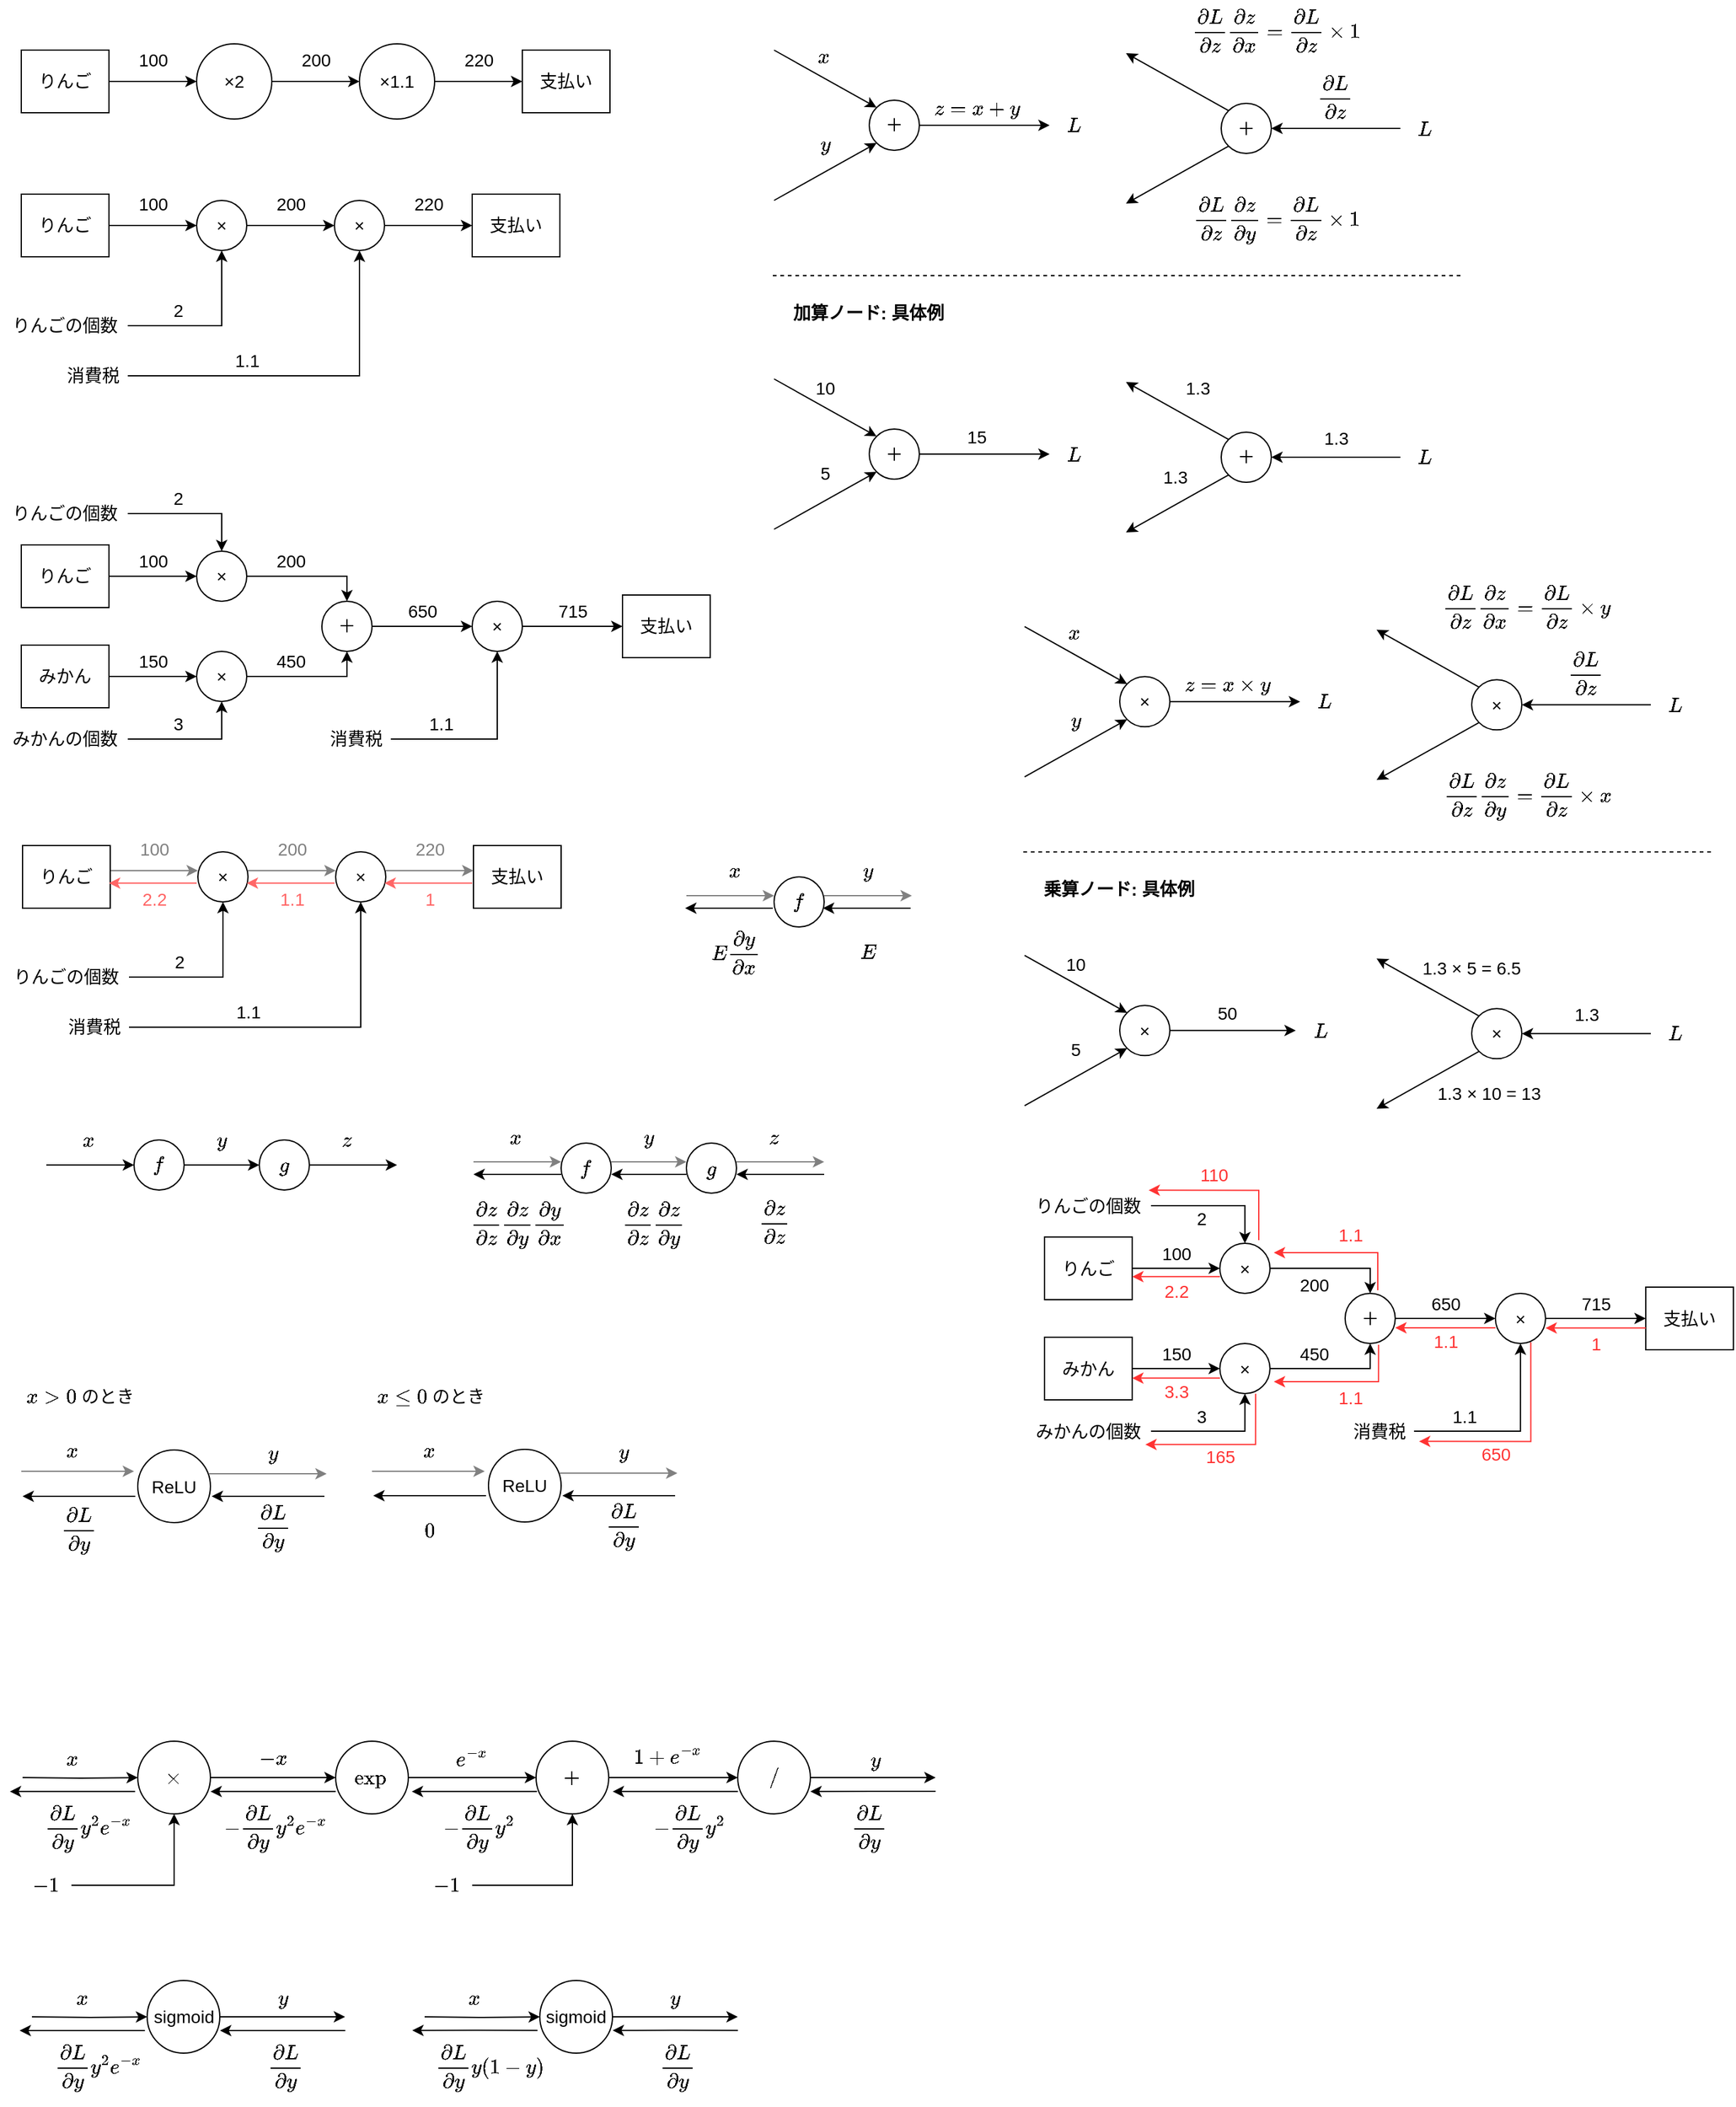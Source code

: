 <mxfile version="12.2.2" type="device" pages="1"><diagram id="EyV_5skK5bx6-EPDQrak" name="ページ1"><mxGraphModel dx="1118" dy="670" grid="1" gridSize="10" guides="1" tooltips="1" connect="1" arrows="1" fold="1" page="1" pageScale="1" pageWidth="827" pageHeight="1169" math="1" shadow="0"><root><mxCell id="0"/><mxCell id="1" parent="0"/><mxCell id="sahBHR2WbIVMMq2pgJuL-5" style="edgeStyle=orthogonalEdgeStyle;rounded=0;orthogonalLoop=1;jettySize=auto;html=1;entryX=0;entryY=0.5;entryDx=0;entryDy=0;fontSize=14;" parent="1" source="sahBHR2WbIVMMq2pgJuL-1" target="sahBHR2WbIVMMq2pgJuL-4" edge="1"><mxGeometry relative="1" as="geometry"/></mxCell><mxCell id="sahBHR2WbIVMMq2pgJuL-1" value="りんご" style="rounded=0;whiteSpace=wrap;html=1;fontSize=14;" parent="1" vertex="1"><mxGeometry x="40" y="60" width="70" height="50" as="geometry"/></mxCell><mxCell id="sahBHR2WbIVMMq2pgJuL-8" value="" style="edgeStyle=orthogonalEdgeStyle;rounded=0;orthogonalLoop=1;jettySize=auto;html=1;fontSize=14;" parent="1" source="sahBHR2WbIVMMq2pgJuL-4" target="sahBHR2WbIVMMq2pgJuL-7" edge="1"><mxGeometry relative="1" as="geometry"/></mxCell><mxCell id="sahBHR2WbIVMMq2pgJuL-4" value="×2" style="ellipse;whiteSpace=wrap;html=1;aspect=fixed;fontSize=14;" parent="1" vertex="1"><mxGeometry x="180" y="55" width="60" height="60" as="geometry"/></mxCell><mxCell id="sahBHR2WbIVMMq2pgJuL-11" value="" style="edgeStyle=orthogonalEdgeStyle;rounded=0;orthogonalLoop=1;jettySize=auto;html=1;fontSize=14;entryX=0;entryY=0.5;entryDx=0;entryDy=0;" parent="1" source="sahBHR2WbIVMMq2pgJuL-7" target="sahBHR2WbIVMMq2pgJuL-14" edge="1"><mxGeometry relative="1" as="geometry"><mxPoint x="440" y="85" as="targetPoint"/></mxGeometry></mxCell><mxCell id="sahBHR2WbIVMMq2pgJuL-7" value="×1.1" style="ellipse;whiteSpace=wrap;html=1;aspect=fixed;fontSize=14;" parent="1" vertex="1"><mxGeometry x="310" y="55" width="60" height="60" as="geometry"/></mxCell><mxCell id="sahBHR2WbIVMMq2pgJuL-6" value="100" style="text;html=1;resizable=0;points=[];autosize=1;align=center;verticalAlign=middle;spacingTop=-4;fontSize=14;" parent="1" vertex="1"><mxGeometry x="125" y="60" width="40" height="20" as="geometry"/></mxCell><mxCell id="sahBHR2WbIVMMq2pgJuL-9" value="200" style="text;html=1;resizable=0;points=[];autosize=1;align=center;verticalAlign=middle;spacingTop=-4;fontSize=14;" parent="1" vertex="1"><mxGeometry x="255" y="60" width="40" height="20" as="geometry"/></mxCell><mxCell id="sahBHR2WbIVMMq2pgJuL-12" value="220" style="text;html=1;resizable=0;points=[];autosize=1;align=center;verticalAlign=middle;spacingTop=-4;fontSize=14;" parent="1" vertex="1"><mxGeometry x="385" y="60" width="40" height="20" as="geometry"/></mxCell><mxCell id="sahBHR2WbIVMMq2pgJuL-14" value="支払い" style="rounded=0;whiteSpace=wrap;html=1;fontSize=14;" parent="1" vertex="1"><mxGeometry x="440" y="60" width="70" height="50" as="geometry"/></mxCell><mxCell id="sahBHR2WbIVMMq2pgJuL-15" style="edgeStyle=orthogonalEdgeStyle;rounded=0;orthogonalLoop=1;jettySize=auto;html=1;entryX=0;entryY=0.5;entryDx=0;entryDy=0;fontSize=14;" parent="1" source="sahBHR2WbIVMMq2pgJuL-16" target="sahBHR2WbIVMMq2pgJuL-18" edge="1"><mxGeometry relative="1" as="geometry"/></mxCell><mxCell id="sahBHR2WbIVMMq2pgJuL-16" value="りんご" style="rounded=0;whiteSpace=wrap;html=1;fontSize=14;" parent="1" vertex="1"><mxGeometry x="40" y="175" width="70" height="50" as="geometry"/></mxCell><mxCell id="sahBHR2WbIVMMq2pgJuL-17" value="" style="edgeStyle=orthogonalEdgeStyle;rounded=0;orthogonalLoop=1;jettySize=auto;html=1;fontSize=14;" parent="1" source="sahBHR2WbIVMMq2pgJuL-18" target="sahBHR2WbIVMMq2pgJuL-20" edge="1"><mxGeometry relative="1" as="geometry"/></mxCell><mxCell id="sahBHR2WbIVMMq2pgJuL-18" value="×" style="ellipse;whiteSpace=wrap;html=1;aspect=fixed;fontSize=14;" parent="1" vertex="1"><mxGeometry x="180" y="180" width="40" height="40" as="geometry"/></mxCell><mxCell id="sahBHR2WbIVMMq2pgJuL-19" value="" style="edgeStyle=orthogonalEdgeStyle;rounded=0;orthogonalLoop=1;jettySize=auto;html=1;fontSize=14;entryX=0;entryY=0.5;entryDx=0;entryDy=0;" parent="1" source="sahBHR2WbIVMMq2pgJuL-20" target="sahBHR2WbIVMMq2pgJuL-24" edge="1"><mxGeometry relative="1" as="geometry"><mxPoint x="440" y="200" as="targetPoint"/></mxGeometry></mxCell><mxCell id="sahBHR2WbIVMMq2pgJuL-20" value="×" style="ellipse;whiteSpace=wrap;html=1;aspect=fixed;fontSize=14;" parent="1" vertex="1"><mxGeometry x="290" y="180" width="40" height="40" as="geometry"/></mxCell><mxCell id="sahBHR2WbIVMMq2pgJuL-21" value="100" style="text;html=1;resizable=0;points=[];autosize=1;align=center;verticalAlign=middle;spacingTop=-4;fontSize=14;" parent="1" vertex="1"><mxGeometry x="125" y="175" width="40" height="20" as="geometry"/></mxCell><mxCell id="sahBHR2WbIVMMq2pgJuL-22" value="200" style="text;html=1;resizable=0;points=[];autosize=1;align=center;verticalAlign=middle;spacingTop=-4;fontSize=14;" parent="1" vertex="1"><mxGeometry x="235" y="175" width="40" height="20" as="geometry"/></mxCell><mxCell id="sahBHR2WbIVMMq2pgJuL-23" value="220" style="text;html=1;resizable=0;points=[];autosize=1;align=center;verticalAlign=middle;spacingTop=-4;fontSize=14;" parent="1" vertex="1"><mxGeometry x="345" y="175" width="40" height="20" as="geometry"/></mxCell><mxCell id="sahBHR2WbIVMMq2pgJuL-24" value="支払い" style="rounded=0;whiteSpace=wrap;html=1;fontSize=14;" parent="1" vertex="1"><mxGeometry x="400" y="175" width="70" height="50" as="geometry"/></mxCell><mxCell id="sahBHR2WbIVMMq2pgJuL-27" style="edgeStyle=orthogonalEdgeStyle;rounded=0;orthogonalLoop=1;jettySize=auto;html=1;entryX=0.5;entryY=1;entryDx=0;entryDy=0;fontSize=14;" parent="1" source="sahBHR2WbIVMMq2pgJuL-26" target="sahBHR2WbIVMMq2pgJuL-18" edge="1"><mxGeometry relative="1" as="geometry"/></mxCell><mxCell id="sahBHR2WbIVMMq2pgJuL-26" value="りんごの個数" style="text;html=1;strokeColor=none;fillColor=none;align=center;verticalAlign=middle;whiteSpace=wrap;rounded=0;fontSize=14;" parent="1" vertex="1"><mxGeometry x="25" y="270" width="100" height="20" as="geometry"/></mxCell><mxCell id="sahBHR2WbIVMMq2pgJuL-28" value="2" style="text;html=1;resizable=0;points=[];autosize=1;align=center;verticalAlign=middle;spacingTop=-4;fontSize=14;" parent="1" vertex="1"><mxGeometry x="155" y="260" width="20" height="20" as="geometry"/></mxCell><mxCell id="sahBHR2WbIVMMq2pgJuL-30" style="edgeStyle=orthogonalEdgeStyle;rounded=0;orthogonalLoop=1;jettySize=auto;html=1;entryX=0.5;entryY=1;entryDx=0;entryDy=0;fontSize=14;" parent="1" source="sahBHR2WbIVMMq2pgJuL-29" target="sahBHR2WbIVMMq2pgJuL-20" edge="1"><mxGeometry relative="1" as="geometry"/></mxCell><mxCell id="sahBHR2WbIVMMq2pgJuL-29" value="消費税" style="text;html=1;strokeColor=none;fillColor=none;align=center;verticalAlign=middle;whiteSpace=wrap;rounded=0;fontSize=14;" parent="1" vertex="1"><mxGeometry x="70" y="310" width="55" height="20" as="geometry"/></mxCell><mxCell id="sahBHR2WbIVMMq2pgJuL-31" value="1.1" style="text;html=1;resizable=0;points=[];autosize=1;align=center;verticalAlign=middle;spacingTop=-4;fontSize=14;" parent="1" vertex="1"><mxGeometry x="205" y="300" width="30" height="20" as="geometry"/></mxCell><mxCell id="sahBHR2WbIVMMq2pgJuL-32" style="edgeStyle=orthogonalEdgeStyle;rounded=0;orthogonalLoop=1;jettySize=auto;html=1;entryX=0;entryY=0.5;entryDx=0;entryDy=0;fontSize=14;" parent="1" source="sahBHR2WbIVMMq2pgJuL-33" target="sahBHR2WbIVMMq2pgJuL-35" edge="1"><mxGeometry relative="1" as="geometry"/></mxCell><mxCell id="sahBHR2WbIVMMq2pgJuL-33" value="りんご" style="rounded=0;whiteSpace=wrap;html=1;fontSize=14;" parent="1" vertex="1"><mxGeometry x="40" y="455" width="70" height="50" as="geometry"/></mxCell><mxCell id="sahBHR2WbIVMMq2pgJuL-34" value="" style="edgeStyle=orthogonalEdgeStyle;rounded=0;orthogonalLoop=1;jettySize=auto;html=1;fontSize=14;" parent="1" source="sahBHR2WbIVMMq2pgJuL-35" target="sahBHR2WbIVMMq2pgJuL-37" edge="1"><mxGeometry relative="1" as="geometry"><Array as="points"><mxPoint x="300" y="480"/></Array></mxGeometry></mxCell><mxCell id="sahBHR2WbIVMMq2pgJuL-35" value="×" style="ellipse;whiteSpace=wrap;html=1;aspect=fixed;fontSize=14;" parent="1" vertex="1"><mxGeometry x="180" y="460" width="40" height="40" as="geometry"/></mxCell><mxCell id="sahBHR2WbIVMMq2pgJuL-58" value="" style="edgeStyle=orthogonalEdgeStyle;rounded=0;orthogonalLoop=1;jettySize=auto;html=1;fontSize=14;" parent="1" source="sahBHR2WbIVMMq2pgJuL-37" target="sahBHR2WbIVMMq2pgJuL-57" edge="1"><mxGeometry relative="1" as="geometry"/></mxCell><mxCell id="sahBHR2WbIVMMq2pgJuL-37" value="＋" style="ellipse;whiteSpace=wrap;html=1;aspect=fixed;fontSize=14;" parent="1" vertex="1"><mxGeometry x="280" y="500" width="40" height="40" as="geometry"/></mxCell><mxCell id="sahBHR2WbIVMMq2pgJuL-59" style="edgeStyle=orthogonalEdgeStyle;rounded=0;orthogonalLoop=1;jettySize=auto;html=1;entryX=0;entryY=0.5;entryDx=0;entryDy=0;fontSize=14;" parent="1" source="sahBHR2WbIVMMq2pgJuL-57" target="sahBHR2WbIVMMq2pgJuL-41" edge="1"><mxGeometry relative="1" as="geometry"/></mxCell><mxCell id="sahBHR2WbIVMMq2pgJuL-57" value="×" style="ellipse;whiteSpace=wrap;html=1;aspect=fixed;fontSize=14;" parent="1" vertex="1"><mxGeometry x="400" y="500" width="40" height="40" as="geometry"/></mxCell><mxCell id="sahBHR2WbIVMMq2pgJuL-38" value="100" style="text;html=1;resizable=0;points=[];autosize=1;align=center;verticalAlign=middle;spacingTop=-4;fontSize=14;" parent="1" vertex="1"><mxGeometry x="125" y="460" width="40" height="20" as="geometry"/></mxCell><mxCell id="sahBHR2WbIVMMq2pgJuL-39" value="200" style="text;html=1;resizable=0;points=[];autosize=1;align=center;verticalAlign=middle;spacingTop=-4;fontSize=14;" parent="1" vertex="1"><mxGeometry x="235" y="460" width="40" height="20" as="geometry"/></mxCell><mxCell id="sahBHR2WbIVMMq2pgJuL-40" value="650" style="text;html=1;resizable=0;points=[];autosize=1;align=center;verticalAlign=middle;spacingTop=-4;fontSize=14;" parent="1" vertex="1"><mxGeometry x="340" y="500" width="40" height="20" as="geometry"/></mxCell><mxCell id="sahBHR2WbIVMMq2pgJuL-41" value="支払い" style="rounded=0;whiteSpace=wrap;html=1;fontSize=14;" parent="1" vertex="1"><mxGeometry x="520" y="495" width="70" height="50" as="geometry"/></mxCell><mxCell id="sahBHR2WbIVMMq2pgJuL-42" style="edgeStyle=orthogonalEdgeStyle;rounded=0;orthogonalLoop=1;jettySize=auto;html=1;entryX=0.5;entryY=0;entryDx=0;entryDy=0;fontSize=14;" parent="1" source="sahBHR2WbIVMMq2pgJuL-43" target="sahBHR2WbIVMMq2pgJuL-35" edge="1"><mxGeometry relative="1" as="geometry"/></mxCell><mxCell id="sahBHR2WbIVMMq2pgJuL-43" value="りんごの個数" style="text;html=1;strokeColor=none;fillColor=none;align=center;verticalAlign=middle;whiteSpace=wrap;rounded=0;fontSize=14;" parent="1" vertex="1"><mxGeometry x="25" y="420" width="100" height="20" as="geometry"/></mxCell><mxCell id="sahBHR2WbIVMMq2pgJuL-44" value="2" style="text;html=1;resizable=0;points=[];autosize=1;align=center;verticalAlign=middle;spacingTop=-4;fontSize=14;" parent="1" vertex="1"><mxGeometry x="155" y="410" width="20" height="20" as="geometry"/></mxCell><mxCell id="sahBHR2WbIVMMq2pgJuL-61" style="edgeStyle=orthogonalEdgeStyle;rounded=0;orthogonalLoop=1;jettySize=auto;html=1;entryX=0.5;entryY=1;entryDx=0;entryDy=0;fontSize=14;" parent="1" source="sahBHR2WbIVMMq2pgJuL-46" target="sahBHR2WbIVMMq2pgJuL-57" edge="1"><mxGeometry relative="1" as="geometry"/></mxCell><mxCell id="sahBHR2WbIVMMq2pgJuL-46" value="消費税" style="text;html=1;strokeColor=none;fillColor=none;align=center;verticalAlign=middle;whiteSpace=wrap;rounded=0;fontSize=14;" parent="1" vertex="1"><mxGeometry x="280" y="600" width="55" height="20" as="geometry"/></mxCell><mxCell id="sahBHR2WbIVMMq2pgJuL-47" value="1.1" style="text;html=1;resizable=0;points=[];autosize=1;align=center;verticalAlign=middle;spacingTop=-4;fontSize=14;" parent="1" vertex="1"><mxGeometry x="360" y="590" width="30" height="20" as="geometry"/></mxCell><mxCell id="sahBHR2WbIVMMq2pgJuL-53" style="edgeStyle=orthogonalEdgeStyle;rounded=0;orthogonalLoop=1;jettySize=auto;html=1;entryX=0;entryY=0.5;entryDx=0;entryDy=0;fontSize=14;" parent="1" source="sahBHR2WbIVMMq2pgJuL-48" target="sahBHR2WbIVMMq2pgJuL-49" edge="1"><mxGeometry relative="1" as="geometry"/></mxCell><mxCell id="sahBHR2WbIVMMq2pgJuL-48" value="みかん" style="rounded=0;whiteSpace=wrap;html=1;fontSize=14;" parent="1" vertex="1"><mxGeometry x="40" y="535" width="70" height="50" as="geometry"/></mxCell><mxCell id="sahBHR2WbIVMMq2pgJuL-55" style="edgeStyle=orthogonalEdgeStyle;rounded=0;orthogonalLoop=1;jettySize=auto;html=1;entryX=0.5;entryY=1;entryDx=0;entryDy=0;fontSize=14;" parent="1" source="sahBHR2WbIVMMq2pgJuL-49" target="sahBHR2WbIVMMq2pgJuL-37" edge="1"><mxGeometry relative="1" as="geometry"/></mxCell><mxCell id="sahBHR2WbIVMMq2pgJuL-49" value="×" style="ellipse;whiteSpace=wrap;html=1;aspect=fixed;fontSize=14;" parent="1" vertex="1"><mxGeometry x="180" y="540" width="40" height="40" as="geometry"/></mxCell><mxCell id="sahBHR2WbIVMMq2pgJuL-51" style="edgeStyle=orthogonalEdgeStyle;rounded=0;orthogonalLoop=1;jettySize=auto;html=1;entryX=0.5;entryY=1;entryDx=0;entryDy=0;fontSize=14;" parent="1" source="sahBHR2WbIVMMq2pgJuL-50" target="sahBHR2WbIVMMq2pgJuL-49" edge="1"><mxGeometry relative="1" as="geometry"/></mxCell><mxCell id="sahBHR2WbIVMMq2pgJuL-50" value="みかんの個数" style="text;html=1;strokeColor=none;fillColor=none;align=center;verticalAlign=middle;whiteSpace=wrap;rounded=0;fontSize=14;" parent="1" vertex="1"><mxGeometry x="25" y="600" width="100" height="20" as="geometry"/></mxCell><mxCell id="sahBHR2WbIVMMq2pgJuL-52" value="3" style="text;html=1;resizable=0;points=[];autosize=1;align=center;verticalAlign=middle;spacingTop=-4;fontSize=14;" parent="1" vertex="1"><mxGeometry x="155" y="590" width="20" height="20" as="geometry"/></mxCell><mxCell id="sahBHR2WbIVMMq2pgJuL-54" value="150" style="text;html=1;resizable=0;points=[];autosize=1;align=center;verticalAlign=middle;spacingTop=-4;fontSize=14;" parent="1" vertex="1"><mxGeometry x="125" y="540" width="40" height="20" as="geometry"/></mxCell><mxCell id="sahBHR2WbIVMMq2pgJuL-56" value="450" style="text;html=1;resizable=0;points=[];autosize=1;align=center;verticalAlign=middle;spacingTop=-4;fontSize=14;" parent="1" vertex="1"><mxGeometry x="235" y="540" width="40" height="20" as="geometry"/></mxCell><mxCell id="sahBHR2WbIVMMq2pgJuL-60" value="715" style="text;html=1;resizable=0;points=[];autosize=1;align=center;verticalAlign=middle;spacingTop=-4;fontSize=14;" parent="1" vertex="1"><mxGeometry x="460" y="500" width="40" height="20" as="geometry"/></mxCell><mxCell id="iIc_007Tw0nYa0vXqfsA-11" style="edgeStyle=orthogonalEdgeStyle;rounded=0;orthogonalLoop=1;jettySize=auto;html=1;entryX=0;entryY=0.5;entryDx=0;entryDy=0;fontSize=14;strokeColor=#808080;" parent="1" edge="1"><mxGeometry relative="1" as="geometry"><mxPoint x="111" y="715" as="sourcePoint"/><mxPoint x="181" y="715" as="targetPoint"/></mxGeometry></mxCell><mxCell id="iIc_007Tw0nYa0vXqfsA-12" value="りんご" style="rounded=0;whiteSpace=wrap;html=1;fontSize=14;" parent="1" vertex="1"><mxGeometry x="41" y="695" width="70" height="50" as="geometry"/></mxCell><mxCell id="iIc_007Tw0nYa0vXqfsA-13" value="" style="edgeStyle=orthogonalEdgeStyle;rounded=0;orthogonalLoop=1;jettySize=auto;html=1;fontSize=14;strokeColor=#808080;" parent="1" edge="1"><mxGeometry relative="1" as="geometry"><mxPoint x="221" y="715" as="sourcePoint"/><mxPoint x="291" y="715" as="targetPoint"/></mxGeometry></mxCell><mxCell id="iIc_007Tw0nYa0vXqfsA-14" value="×" style="ellipse;whiteSpace=wrap;html=1;aspect=fixed;fontSize=14;" parent="1" vertex="1"><mxGeometry x="181" y="700" width="40" height="40" as="geometry"/></mxCell><mxCell id="iIc_007Tw0nYa0vXqfsA-15" value="" style="edgeStyle=orthogonalEdgeStyle;rounded=0;orthogonalLoop=1;jettySize=auto;html=1;fontSize=14;entryX=0;entryY=0.5;entryDx=0;entryDy=0;strokeColor=#808080;" parent="1" edge="1"><mxGeometry relative="1" as="geometry"><mxPoint x="401" y="715" as="targetPoint"/><mxPoint x="331" y="715" as="sourcePoint"/></mxGeometry></mxCell><mxCell id="iIc_007Tw0nYa0vXqfsA-16" value="×" style="ellipse;whiteSpace=wrap;html=1;aspect=fixed;fontSize=14;" parent="1" vertex="1"><mxGeometry x="291" y="700" width="40" height="40" as="geometry"/></mxCell><mxCell id="iIc_007Tw0nYa0vXqfsA-17" value="100" style="text;html=1;resizable=0;points=[];autosize=1;align=center;verticalAlign=middle;spacingTop=-4;fontSize=14;fontColor=#808080;" parent="1" vertex="1"><mxGeometry x="126" y="690" width="40" height="20" as="geometry"/></mxCell><mxCell id="iIc_007Tw0nYa0vXqfsA-18" value="200" style="text;html=1;resizable=0;points=[];autosize=1;align=center;verticalAlign=middle;spacingTop=-4;fontSize=14;fontColor=#808080;" parent="1" vertex="1"><mxGeometry x="236" y="690" width="40" height="20" as="geometry"/></mxCell><mxCell id="iIc_007Tw0nYa0vXqfsA-19" value="220" style="text;html=1;resizable=0;points=[];autosize=1;align=center;verticalAlign=middle;spacingTop=-4;fontSize=14;fontColor=#808080;" parent="1" vertex="1"><mxGeometry x="346" y="690" width="40" height="20" as="geometry"/></mxCell><mxCell id="iIc_007Tw0nYa0vXqfsA-20" value="支払い" style="rounded=0;whiteSpace=wrap;html=1;fontSize=14;" parent="1" vertex="1"><mxGeometry x="401" y="695" width="70" height="50" as="geometry"/></mxCell><mxCell id="iIc_007Tw0nYa0vXqfsA-21" style="edgeStyle=orthogonalEdgeStyle;rounded=0;orthogonalLoop=1;jettySize=auto;html=1;entryX=0.5;entryY=1;entryDx=0;entryDy=0;fontSize=14;" parent="1" source="iIc_007Tw0nYa0vXqfsA-22" target="iIc_007Tw0nYa0vXqfsA-14" edge="1"><mxGeometry relative="1" as="geometry"/></mxCell><mxCell id="iIc_007Tw0nYa0vXqfsA-22" value="りんごの個数" style="text;html=1;strokeColor=none;fillColor=none;align=center;verticalAlign=middle;whiteSpace=wrap;rounded=0;fontSize=14;" parent="1" vertex="1"><mxGeometry x="26" y="790" width="100" height="20" as="geometry"/></mxCell><mxCell id="iIc_007Tw0nYa0vXqfsA-23" value="2" style="text;html=1;resizable=0;points=[];autosize=1;align=center;verticalAlign=middle;spacingTop=-4;fontSize=14;" parent="1" vertex="1"><mxGeometry x="156" y="780" width="20" height="20" as="geometry"/></mxCell><mxCell id="iIc_007Tw0nYa0vXqfsA-24" style="edgeStyle=orthogonalEdgeStyle;rounded=0;orthogonalLoop=1;jettySize=auto;html=1;entryX=0.5;entryY=1;entryDx=0;entryDy=0;fontSize=14;" parent="1" source="iIc_007Tw0nYa0vXqfsA-25" target="iIc_007Tw0nYa0vXqfsA-16" edge="1"><mxGeometry relative="1" as="geometry"/></mxCell><mxCell id="iIc_007Tw0nYa0vXqfsA-25" value="消費税" style="text;html=1;strokeColor=none;fillColor=none;align=center;verticalAlign=middle;whiteSpace=wrap;rounded=0;fontSize=14;" parent="1" vertex="1"><mxGeometry x="71" y="830" width="55" height="20" as="geometry"/></mxCell><mxCell id="iIc_007Tw0nYa0vXqfsA-26" value="1.1" style="text;html=1;resizable=0;points=[];autosize=1;align=center;verticalAlign=middle;spacingTop=-4;fontSize=14;" parent="1" vertex="1"><mxGeometry x="206" y="820" width="30" height="20" as="geometry"/></mxCell><mxCell id="iIc_007Tw0nYa0vXqfsA-28" style="edgeStyle=orthogonalEdgeStyle;rounded=0;orthogonalLoop=1;jettySize=auto;html=1;entryX=0;entryY=0.5;entryDx=0;entryDy=0;fontSize=14;strokeColor=#FF6666;" parent="1" edge="1"><mxGeometry relative="1" as="geometry"><mxPoint x="180" y="725" as="sourcePoint"/><mxPoint x="110" y="725" as="targetPoint"/></mxGeometry></mxCell><mxCell id="iIc_007Tw0nYa0vXqfsA-29" value="" style="edgeStyle=orthogonalEdgeStyle;rounded=0;orthogonalLoop=1;jettySize=auto;html=1;fontSize=14;strokeColor=#FF6666;" parent="1" edge="1"><mxGeometry relative="1" as="geometry"><mxPoint x="290" y="725" as="sourcePoint"/><mxPoint x="220" y="725" as="targetPoint"/></mxGeometry></mxCell><mxCell id="iIc_007Tw0nYa0vXqfsA-30" value="" style="edgeStyle=orthogonalEdgeStyle;rounded=0;orthogonalLoop=1;jettySize=auto;html=1;fontSize=14;entryX=0;entryY=0.5;entryDx=0;entryDy=0;strokeColor=#FF6666;" parent="1" edge="1"><mxGeometry relative="1" as="geometry"><mxPoint x="330" y="725" as="targetPoint"/><mxPoint x="400" y="725" as="sourcePoint"/></mxGeometry></mxCell><mxCell id="iIc_007Tw0nYa0vXqfsA-31" value="1" style="text;html=1;resizable=0;points=[];autosize=1;align=center;verticalAlign=middle;spacingTop=-4;fontSize=14;fontColor=#FF6666;" parent="1" vertex="1"><mxGeometry x="356" y="730" width="20" height="20" as="geometry"/></mxCell><mxCell id="iIc_007Tw0nYa0vXqfsA-32" value="1.1" style="text;html=1;resizable=0;points=[];autosize=1;align=center;verticalAlign=middle;spacingTop=-4;fontSize=14;fontColor=#FF6666;" parent="1" vertex="1"><mxGeometry x="241" y="730" width="30" height="20" as="geometry"/></mxCell><mxCell id="iIc_007Tw0nYa0vXqfsA-33" value="2.2" style="text;html=1;resizable=0;points=[];autosize=1;align=center;verticalAlign=middle;spacingTop=-4;fontSize=14;fontColor=#FF6666;" parent="1" vertex="1"><mxGeometry x="131" y="730" width="30" height="20" as="geometry"/></mxCell><mxCell id="iIc_007Tw0nYa0vXqfsA-34" value="" style="edgeStyle=orthogonalEdgeStyle;rounded=0;orthogonalLoop=1;jettySize=auto;html=1;fontSize=14;strokeColor=#808080;" parent="1" edge="1"><mxGeometry relative="1" as="geometry"><mxPoint x="571" y="735" as="sourcePoint"/><mxPoint x="641" y="735" as="targetPoint"/></mxGeometry></mxCell><mxCell id="iIc_007Tw0nYa0vXqfsA-35" value="" style="edgeStyle=orthogonalEdgeStyle;rounded=0;orthogonalLoop=1;jettySize=auto;html=1;fontSize=14;entryX=0;entryY=0.5;entryDx=0;entryDy=0;strokeColor=#808080;" parent="1" edge="1"><mxGeometry relative="1" as="geometry"><mxPoint x="751" y="735" as="targetPoint"/><mxPoint x="681" y="735" as="sourcePoint"/></mxGeometry></mxCell><mxCell id="iIc_007Tw0nYa0vXqfsA-36" value="`f`" style="ellipse;whiteSpace=wrap;html=1;aspect=fixed;fontSize=14;" parent="1" vertex="1"><mxGeometry x="641" y="720" width="40" height="40" as="geometry"/></mxCell><mxCell id="iIc_007Tw0nYa0vXqfsA-39" value="" style="edgeStyle=orthogonalEdgeStyle;rounded=0;orthogonalLoop=1;jettySize=auto;html=1;fontSize=14;strokeColor=#000000;" parent="1" edge="1"><mxGeometry relative="1" as="geometry"><mxPoint x="640" y="745" as="sourcePoint"/><mxPoint x="570" y="745" as="targetPoint"/></mxGeometry></mxCell><mxCell id="iIc_007Tw0nYa0vXqfsA-40" value="" style="edgeStyle=orthogonalEdgeStyle;rounded=0;orthogonalLoop=1;jettySize=auto;html=1;fontSize=14;entryX=0;entryY=0.5;entryDx=0;entryDy=0;strokeColor=#000000;" parent="1" edge="1"><mxGeometry relative="1" as="geometry"><mxPoint x="680" y="745" as="targetPoint"/><mxPoint x="750" y="745" as="sourcePoint"/></mxGeometry></mxCell><mxCell id="McnwNbX0xoxy_HxV37pd-1" value="" style="edgeStyle=orthogonalEdgeStyle;rounded=0;orthogonalLoop=1;jettySize=auto;html=1;fontSize=14;strokeColor=#000000;" parent="1" edge="1"><mxGeometry relative="1" as="geometry"><mxPoint x="60" y="950" as="sourcePoint"/><mxPoint x="130" y="950" as="targetPoint"/></mxGeometry></mxCell><mxCell id="McnwNbX0xoxy_HxV37pd-17" value="" style="edgeStyle=orthogonalEdgeStyle;rounded=0;orthogonalLoop=1;jettySize=auto;html=1;strokeColor=#000000;" parent="1" source="McnwNbX0xoxy_HxV37pd-3" target="McnwNbX0xoxy_HxV37pd-16" edge="1"><mxGeometry relative="1" as="geometry"/></mxCell><mxCell id="McnwNbX0xoxy_HxV37pd-3" value="`f`" style="ellipse;whiteSpace=wrap;html=1;aspect=fixed;fontSize=14;" parent="1" vertex="1"><mxGeometry x="130" y="930" width="40" height="40" as="geometry"/></mxCell><mxCell id="McnwNbX0xoxy_HxV37pd-19" value="" style="edgeStyle=orthogonalEdgeStyle;rounded=0;orthogonalLoop=1;jettySize=auto;html=1;strokeColor=#000000;" parent="1" source="McnwNbX0xoxy_HxV37pd-16" edge="1"><mxGeometry relative="1" as="geometry"><mxPoint x="340" y="950" as="targetPoint"/></mxGeometry></mxCell><mxCell id="McnwNbX0xoxy_HxV37pd-16" value="`g`" style="ellipse;whiteSpace=wrap;html=1;aspect=fixed;fontSize=14;" parent="1" vertex="1"><mxGeometry x="230" y="930" width="40" height="40" as="geometry"/></mxCell><mxCell id="McnwNbX0xoxy_HxV37pd-10" value="&lt;span style=&quot;font-size: 14px ; white-space: nowrap&quot;&gt;`E \frac{∂y}{∂x}`&lt;/span&gt;" style="text;html=1;strokeColor=none;fillColor=none;align=center;verticalAlign=middle;whiteSpace=wrap;rounded=0;" parent="1" vertex="1"><mxGeometry x="571" y="755" width="80" height="50" as="geometry"/></mxCell><mxCell id="McnwNbX0xoxy_HxV37pd-11" value="&lt;span style=&quot;font-size: 14px ; white-space: nowrap&quot;&gt;`E`&lt;/span&gt;" style="text;html=1;strokeColor=none;fillColor=none;align=center;verticalAlign=middle;whiteSpace=wrap;rounded=0;" parent="1" vertex="1"><mxGeometry x="696" y="765" width="40" height="30" as="geometry"/></mxCell><mxCell id="McnwNbX0xoxy_HxV37pd-12" value="&lt;span style=&quot;font-size: 14px ; white-space: nowrap&quot;&gt;`x`&lt;/span&gt;" style="text;html=1;strokeColor=none;fillColor=none;align=center;verticalAlign=middle;whiteSpace=wrap;rounded=0;" parent="1" vertex="1"><mxGeometry x="590" y="700" width="40" height="30" as="geometry"/></mxCell><mxCell id="McnwNbX0xoxy_HxV37pd-13" value="&lt;span style=&quot;font-size: 14px ; white-space: nowrap&quot;&gt;`y`&lt;/span&gt;" style="text;html=1;strokeColor=none;fillColor=none;align=center;verticalAlign=middle;whiteSpace=wrap;rounded=0;" parent="1" vertex="1"><mxGeometry x="696" y="700" width="40" height="30" as="geometry"/></mxCell><mxCell id="McnwNbX0xoxy_HxV37pd-14" value="&lt;span style=&quot;font-size: 14px; white-space: nowrap;&quot;&gt;`x`&lt;/span&gt;" style="text;html=1;strokeColor=none;fillColor=none;align=center;verticalAlign=middle;whiteSpace=wrap;rounded=0;fontSize=14;" parent="1" vertex="1"><mxGeometry x="74" y="915" width="40" height="30" as="geometry"/></mxCell><mxCell id="McnwNbX0xoxy_HxV37pd-15" value="&lt;span style=&quot;font-size: 14px; white-space: nowrap;&quot;&gt;`y`&lt;/span&gt;" style="text;html=1;strokeColor=none;fillColor=none;align=center;verticalAlign=middle;whiteSpace=wrap;rounded=0;fontSize=14;" parent="1" vertex="1"><mxGeometry x="180" y="915" width="40" height="30" as="geometry"/></mxCell><mxCell id="McnwNbX0xoxy_HxV37pd-20" value="&lt;span style=&quot;font-size: 14px; white-space: nowrap;&quot;&gt;`z`&lt;/span&gt;" style="text;html=1;strokeColor=none;fillColor=none;align=center;verticalAlign=middle;whiteSpace=wrap;rounded=0;fontSize=14;" parent="1" vertex="1"><mxGeometry x="280" y="915" width="40" height="30" as="geometry"/></mxCell><mxCell id="McnwNbX0xoxy_HxV37pd-21" value="" style="edgeStyle=orthogonalEdgeStyle;rounded=0;orthogonalLoop=1;jettySize=auto;html=1;fontSize=14;strokeColor=#808080;" parent="1" edge="1"><mxGeometry relative="1" as="geometry"><mxPoint x="401" y="947.5" as="sourcePoint"/><mxPoint x="471" y="947.5" as="targetPoint"/></mxGeometry></mxCell><mxCell id="McnwNbX0xoxy_HxV37pd-22" value="" style="edgeStyle=orthogonalEdgeStyle;rounded=0;orthogonalLoop=1;jettySize=auto;html=1;strokeColor=#808080;" parent="1" edge="1"><mxGeometry relative="1" as="geometry"><mxPoint x="511" y="947.5" as="sourcePoint"/><mxPoint x="571" y="947.5" as="targetPoint"/></mxGeometry></mxCell><mxCell id="McnwNbX0xoxy_HxV37pd-23" value="`f`" style="ellipse;whiteSpace=wrap;html=1;aspect=fixed;fontSize=14;" parent="1" vertex="1"><mxGeometry x="471" y="932.5" width="40" height="40" as="geometry"/></mxCell><mxCell id="McnwNbX0xoxy_HxV37pd-24" value="" style="edgeStyle=orthogonalEdgeStyle;rounded=0;orthogonalLoop=1;jettySize=auto;html=1;strokeColor=#808080;" parent="1" edge="1"><mxGeometry relative="1" as="geometry"><mxPoint x="611" y="947.5" as="sourcePoint"/><mxPoint x="681" y="947.5" as="targetPoint"/></mxGeometry></mxCell><mxCell id="McnwNbX0xoxy_HxV37pd-25" value="`g`" style="ellipse;whiteSpace=wrap;html=1;aspect=fixed;fontSize=14;" parent="1" vertex="1"><mxGeometry x="571" y="932.5" width="40" height="40" as="geometry"/></mxCell><mxCell id="McnwNbX0xoxy_HxV37pd-26" value="&lt;span style=&quot;font-size: 14px; white-space: nowrap;&quot;&gt;`x`&lt;/span&gt;" style="text;html=1;strokeColor=none;fillColor=none;align=center;verticalAlign=middle;whiteSpace=wrap;rounded=0;fontSize=14;" parent="1" vertex="1"><mxGeometry x="415" y="912.5" width="40" height="30" as="geometry"/></mxCell><mxCell id="McnwNbX0xoxy_HxV37pd-27" value="&lt;span style=&quot;font-size: 14px; white-space: nowrap;&quot;&gt;`y`&lt;/span&gt;" style="text;html=1;strokeColor=none;fillColor=none;align=center;verticalAlign=middle;whiteSpace=wrap;rounded=0;fontSize=14;" parent="1" vertex="1"><mxGeometry x="521" y="912.5" width="40" height="30" as="geometry"/></mxCell><mxCell id="McnwNbX0xoxy_HxV37pd-28" value="&lt;span style=&quot;font-size: 14px; white-space: nowrap;&quot;&gt;`z`&lt;/span&gt;" style="text;html=1;strokeColor=none;fillColor=none;align=center;verticalAlign=middle;whiteSpace=wrap;rounded=0;fontSize=14;" parent="1" vertex="1"><mxGeometry x="621" y="912.5" width="40" height="30" as="geometry"/></mxCell><mxCell id="McnwNbX0xoxy_HxV37pd-29" value="" style="edgeStyle=orthogonalEdgeStyle;rounded=0;orthogonalLoop=1;jettySize=auto;html=1;fontSize=14;strokeColor=#000000;" parent="1" edge="1"><mxGeometry relative="1" as="geometry"><mxPoint x="471" y="957.5" as="sourcePoint"/><mxPoint x="401" y="957.5" as="targetPoint"/></mxGeometry></mxCell><mxCell id="McnwNbX0xoxy_HxV37pd-30" value="" style="edgeStyle=orthogonalEdgeStyle;rounded=0;orthogonalLoop=1;jettySize=auto;html=1;strokeColor=#000000;" parent="1" edge="1"><mxGeometry relative="1" as="geometry"><mxPoint x="571" y="957.5" as="sourcePoint"/><mxPoint x="511" y="957.5" as="targetPoint"/></mxGeometry></mxCell><mxCell id="McnwNbX0xoxy_HxV37pd-31" value="" style="edgeStyle=orthogonalEdgeStyle;rounded=0;orthogonalLoop=1;jettySize=auto;html=1;strokeColor=#000000;" parent="1" edge="1"><mxGeometry relative="1" as="geometry"><mxPoint x="681" y="957.5" as="sourcePoint"/><mxPoint x="611" y="957.5" as="targetPoint"/></mxGeometry></mxCell><mxCell id="McnwNbX0xoxy_HxV37pd-33" value="&lt;span style=&quot;font-size: 14px ; white-space: nowrap&quot;&gt;`\frac{∂z}{∂z}`&lt;/span&gt;" style="text;html=1;strokeColor=none;fillColor=none;align=center;verticalAlign=middle;whiteSpace=wrap;rounded=0;" parent="1" vertex="1"><mxGeometry x="611" y="970" width="60" height="50" as="geometry"/></mxCell><mxCell id="McnwNbX0xoxy_HxV37pd-34" value="&lt;span style=&quot;font-size: 14px ; white-space: nowrap&quot;&gt;`\frac{∂z}{∂z} \frac{∂z}{∂y}`&lt;/span&gt;" style="text;html=1;strokeColor=none;fillColor=none;align=center;verticalAlign=middle;whiteSpace=wrap;rounded=0;" parent="1" vertex="1"><mxGeometry x="510" y="973" width="70" height="50" as="geometry"/></mxCell><mxCell id="McnwNbX0xoxy_HxV37pd-36" value="&lt;span style=&quot;font-size: 14px ; white-space: nowrap&quot;&gt;`\frac{∂z}{∂z} \frac{∂z}{∂y} \frac{∂y}{∂x}`&lt;/span&gt;" style="text;html=1;strokeColor=none;fillColor=none;align=center;verticalAlign=middle;whiteSpace=wrap;rounded=0;" parent="1" vertex="1"><mxGeometry x="380" y="973" width="115" height="50" as="geometry"/></mxCell><mxCell id="nFkzO6EcxgFi8w_C0zVW-7" style="edgeStyle=orthogonalEdgeStyle;rounded=0;orthogonalLoop=1;jettySize=auto;html=1;fontSize=14;entryX=0;entryY=0.5;entryDx=0;entryDy=0;" parent="1" source="nFkzO6EcxgFi8w_C0zVW-1" target="nFkzO6EcxgFi8w_C0zVW-8" edge="1"><mxGeometry relative="1" as="geometry"><mxPoint x="831" y="120" as="targetPoint"/></mxGeometry></mxCell><mxCell id="nFkzO6EcxgFi8w_C0zVW-1" value="＋" style="ellipse;whiteSpace=wrap;html=1;aspect=fixed;fontSize=14;" parent="1" vertex="1"><mxGeometry x="717" y="100" width="40" height="40" as="geometry"/></mxCell><mxCell id="nFkzO6EcxgFi8w_C0zVW-2" value="" style="endArrow=classic;html=1;entryX=0;entryY=1;entryDx=0;entryDy=0;" parent="1" target="nFkzO6EcxgFi8w_C0zVW-1" edge="1"><mxGeometry width="50" height="50" relative="1" as="geometry"><mxPoint x="641" y="180" as="sourcePoint"/><mxPoint x="721" y="140" as="targetPoint"/></mxGeometry></mxCell><mxCell id="nFkzO6EcxgFi8w_C0zVW-4" value="" style="endArrow=classic;html=1;entryX=0;entryY=0;entryDx=0;entryDy=0;" parent="1" target="nFkzO6EcxgFi8w_C0zVW-1" edge="1"><mxGeometry width="50" height="50" relative="1" as="geometry"><mxPoint x="641" y="60" as="sourcePoint"/><mxPoint x="711" y="-580" as="targetPoint"/></mxGeometry></mxCell><mxCell id="nFkzO6EcxgFi8w_C0zVW-5" value="`x`" style="text;html=1;strokeColor=none;fillColor=none;align=center;verticalAlign=middle;whiteSpace=wrap;rounded=0;fontSize=14;" parent="1" vertex="1"><mxGeometry x="661" y="55" width="40" height="20" as="geometry"/></mxCell><mxCell id="nFkzO6EcxgFi8w_C0zVW-6" value="`y`" style="text;html=1;strokeColor=none;fillColor=none;align=center;verticalAlign=middle;whiteSpace=wrap;rounded=0;fontSize=14;" parent="1" vertex="1"><mxGeometry x="662" y="125" width="40" height="20" as="geometry"/></mxCell><mxCell id="nFkzO6EcxgFi8w_C0zVW-8" value="`L`" style="text;html=1;strokeColor=none;fillColor=none;align=center;verticalAlign=middle;whiteSpace=wrap;rounded=0;fontSize=14;" parent="1" vertex="1"><mxGeometry x="861" y="110" width="40" height="20" as="geometry"/></mxCell><mxCell id="nFkzO6EcxgFi8w_C0zVW-9" value="`z = x + y`" style="text;html=1;strokeColor=none;fillColor=none;align=center;verticalAlign=middle;whiteSpace=wrap;rounded=0;fontSize=14;" parent="1" vertex="1"><mxGeometry x="757" y="96.5" width="92" height="20" as="geometry"/></mxCell><mxCell id="nFkzO6EcxgFi8w_C0zVW-10" style="edgeStyle=orthogonalEdgeStyle;rounded=0;orthogonalLoop=1;jettySize=auto;html=1;fontSize=14;exitX=0;exitY=0.5;exitDx=0;exitDy=0;" parent="1" source="nFkzO6EcxgFi8w_C0zVW-16" target="nFkzO6EcxgFi8w_C0zVW-11" edge="1"><mxGeometry relative="1" as="geometry"><mxPoint x="1112" y="122.5" as="sourcePoint"/></mxGeometry></mxCell><mxCell id="nFkzO6EcxgFi8w_C0zVW-11" value="＋" style="ellipse;whiteSpace=wrap;html=1;aspect=fixed;fontSize=14;" parent="1" vertex="1"><mxGeometry x="998" y="102.5" width="40" height="40" as="geometry"/></mxCell><mxCell id="nFkzO6EcxgFi8w_C0zVW-12" value="" style="endArrow=classic;html=1;entryX=0;entryY=1;entryDx=0;entryDy=0;exitX=0;exitY=1;exitDx=0;exitDy=0;" parent="1" source="nFkzO6EcxgFi8w_C0zVW-11" edge="1"><mxGeometry width="50" height="50" relative="1" as="geometry"><mxPoint x="1002" y="142.5" as="sourcePoint"/><mxPoint x="922" y="182.5" as="targetPoint"/></mxGeometry></mxCell><mxCell id="nFkzO6EcxgFi8w_C0zVW-13" value="" style="endArrow=classic;html=1;entryX=0;entryY=0;entryDx=0;entryDy=0;exitX=0;exitY=0;exitDx=0;exitDy=0;" parent="1" source="nFkzO6EcxgFi8w_C0zVW-11" edge="1"><mxGeometry width="50" height="50" relative="1" as="geometry"><mxPoint x="992" y="-577.5" as="sourcePoint"/><mxPoint x="922" y="62.5" as="targetPoint"/></mxGeometry></mxCell><mxCell id="nFkzO6EcxgFi8w_C0zVW-14" value="`\frac{∂L}{∂z} \frac{∂z}{∂x} = \frac{∂L}{∂z} \times 1`" style="text;html=1;strokeColor=none;fillColor=none;align=center;verticalAlign=middle;whiteSpace=wrap;rounded=0;fontSize=14;" parent="1" vertex="1"><mxGeometry x="942" y="20" width="199" height="48" as="geometry"/></mxCell><mxCell id="nFkzO6EcxgFi8w_C0zVW-16" value="`L`" style="text;html=1;strokeColor=none;fillColor=none;align=center;verticalAlign=middle;whiteSpace=wrap;rounded=0;fontSize=14;" parent="1" vertex="1"><mxGeometry x="1141" y="112.5" width="40" height="20" as="geometry"/></mxCell><mxCell id="nFkzO6EcxgFi8w_C0zVW-17" value="`\frac{∂L}{∂z}`" style="text;html=1;strokeColor=none;fillColor=none;align=center;verticalAlign=middle;whiteSpace=wrap;rounded=0;fontSize=14;" parent="1" vertex="1"><mxGeometry x="1054" y="70" width="71" height="53" as="geometry"/></mxCell><mxCell id="nFkzO6EcxgFi8w_C0zVW-18" value="`\frac{∂L}{∂z} \frac{∂z}{∂y} = \frac{∂L}{∂z} \times 1`" style="text;html=1;strokeColor=none;fillColor=none;align=center;verticalAlign=middle;whiteSpace=wrap;rounded=0;fontSize=14;" parent="1" vertex="1"><mxGeometry x="943" y="172" width="199" height="48" as="geometry"/></mxCell><mxCell id="nFkzO6EcxgFi8w_C0zVW-19" style="edgeStyle=orthogonalEdgeStyle;rounded=0;orthogonalLoop=1;jettySize=auto;html=1;fontSize=14;entryX=0;entryY=0.5;entryDx=0;entryDy=0;" parent="1" source="nFkzO6EcxgFi8w_C0zVW-20" target="nFkzO6EcxgFi8w_C0zVW-25" edge="1"><mxGeometry relative="1" as="geometry"><mxPoint x="831" y="382.5" as="targetPoint"/></mxGeometry></mxCell><mxCell id="nFkzO6EcxgFi8w_C0zVW-20" value="＋" style="ellipse;whiteSpace=wrap;html=1;aspect=fixed;fontSize=14;" parent="1" vertex="1"><mxGeometry x="717" y="362.5" width="40" height="40" as="geometry"/></mxCell><mxCell id="nFkzO6EcxgFi8w_C0zVW-21" value="" style="endArrow=classic;html=1;entryX=0;entryY=1;entryDx=0;entryDy=0;" parent="1" target="nFkzO6EcxgFi8w_C0zVW-20" edge="1"><mxGeometry width="50" height="50" relative="1" as="geometry"><mxPoint x="641.0" y="442.5" as="sourcePoint"/><mxPoint x="721" y="402.5" as="targetPoint"/></mxGeometry></mxCell><mxCell id="nFkzO6EcxgFi8w_C0zVW-22" value="" style="endArrow=classic;html=1;entryX=0;entryY=0;entryDx=0;entryDy=0;" parent="1" target="nFkzO6EcxgFi8w_C0zVW-20" edge="1"><mxGeometry width="50" height="50" relative="1" as="geometry"><mxPoint x="641.0" y="322.5" as="sourcePoint"/><mxPoint x="711" y="-317.5" as="targetPoint"/></mxGeometry></mxCell><mxCell id="nFkzO6EcxgFi8w_C0zVW-23" value="10" style="text;html=1;strokeColor=none;fillColor=none;align=center;verticalAlign=middle;whiteSpace=wrap;rounded=0;fontSize=14;" parent="1" vertex="1"><mxGeometry x="662" y="320" width="40" height="20" as="geometry"/></mxCell><mxCell id="nFkzO6EcxgFi8w_C0zVW-24" value="5" style="text;html=1;strokeColor=none;fillColor=none;align=center;verticalAlign=middle;whiteSpace=wrap;rounded=0;fontSize=14;" parent="1" vertex="1"><mxGeometry x="662" y="387.5" width="40" height="20" as="geometry"/></mxCell><mxCell id="nFkzO6EcxgFi8w_C0zVW-25" value="`L`" style="text;html=1;strokeColor=none;fillColor=none;align=center;verticalAlign=middle;whiteSpace=wrap;rounded=0;fontSize=14;" parent="1" vertex="1"><mxGeometry x="861" y="372.5" width="40" height="20" as="geometry"/></mxCell><mxCell id="nFkzO6EcxgFi8w_C0zVW-26" value="15" style="text;html=1;strokeColor=none;fillColor=none;align=center;verticalAlign=middle;whiteSpace=wrap;rounded=0;fontSize=14;" parent="1" vertex="1"><mxGeometry x="757" y="359" width="92" height="20" as="geometry"/></mxCell><mxCell id="nFkzO6EcxgFi8w_C0zVW-27" style="edgeStyle=orthogonalEdgeStyle;rounded=0;orthogonalLoop=1;jettySize=auto;html=1;fontSize=14;exitX=0;exitY=0.5;exitDx=0;exitDy=0;" parent="1" source="nFkzO6EcxgFi8w_C0zVW-32" target="nFkzO6EcxgFi8w_C0zVW-28" edge="1"><mxGeometry relative="1" as="geometry"><mxPoint x="1112" y="385" as="sourcePoint"/></mxGeometry></mxCell><mxCell id="nFkzO6EcxgFi8w_C0zVW-28" value="＋" style="ellipse;whiteSpace=wrap;html=1;aspect=fixed;fontSize=14;" parent="1" vertex="1"><mxGeometry x="998" y="365" width="40" height="40" as="geometry"/></mxCell><mxCell id="nFkzO6EcxgFi8w_C0zVW-29" value="" style="endArrow=classic;html=1;entryX=0;entryY=1;entryDx=0;entryDy=0;exitX=0;exitY=1;exitDx=0;exitDy=0;" parent="1" source="nFkzO6EcxgFi8w_C0zVW-28" edge="1"><mxGeometry width="50" height="50" relative="1" as="geometry"><mxPoint x="1002" y="405" as="sourcePoint"/><mxPoint x="922" y="445.0" as="targetPoint"/></mxGeometry></mxCell><mxCell id="nFkzO6EcxgFi8w_C0zVW-30" value="" style="endArrow=classic;html=1;entryX=0;entryY=0;entryDx=0;entryDy=0;exitX=0;exitY=0;exitDx=0;exitDy=0;" parent="1" source="nFkzO6EcxgFi8w_C0zVW-28" edge="1"><mxGeometry width="50" height="50" relative="1" as="geometry"><mxPoint x="992" y="-315" as="sourcePoint"/><mxPoint x="922" y="325.0" as="targetPoint"/></mxGeometry></mxCell><mxCell id="nFkzO6EcxgFi8w_C0zVW-32" value="`L`" style="text;html=1;strokeColor=none;fillColor=none;align=center;verticalAlign=middle;whiteSpace=wrap;rounded=0;fontSize=14;" parent="1" vertex="1"><mxGeometry x="1141" y="375" width="40" height="20" as="geometry"/></mxCell><mxCell id="nFkzO6EcxgFi8w_C0zVW-33" value="1.3" style="text;html=1;strokeColor=none;fillColor=none;align=center;verticalAlign=middle;whiteSpace=wrap;rounded=0;fontSize=14;" parent="1" vertex="1"><mxGeometry x="1061.5" y="356.5" width="56" height="26" as="geometry"/></mxCell><mxCell id="nFkzO6EcxgFi8w_C0zVW-34" value="1.3" style="text;html=1;strokeColor=none;fillColor=none;align=center;verticalAlign=middle;whiteSpace=wrap;rounded=0;fontSize=14;" parent="1" vertex="1"><mxGeometry x="943" y="387.5" width="37" height="26" as="geometry"/></mxCell><mxCell id="nFkzO6EcxgFi8w_C0zVW-35" value="&lt;b&gt;加算ノード: 具体例&lt;/b&gt;" style="text;html=1;strokeColor=none;fillColor=none;align=center;verticalAlign=middle;whiteSpace=wrap;rounded=0;fontSize=14;" parent="1" vertex="1"><mxGeometry x="641.5" y="260" width="149" height="20" as="geometry"/></mxCell><mxCell id="nFkzO6EcxgFi8w_C0zVW-36" value="1.3" style="text;html=1;strokeColor=none;fillColor=none;align=center;verticalAlign=middle;whiteSpace=wrap;rounded=0;fontSize=14;" parent="1" vertex="1"><mxGeometry x="961" y="317" width="37" height="26" as="geometry"/></mxCell><mxCell id="nFkzO6EcxgFi8w_C0zVW-37" value="" style="endArrow=none;dashed=1;html=1;fontSize=14;" parent="1" edge="1"><mxGeometry width="50" height="50" relative="1" as="geometry"><mxPoint x="640" y="240" as="sourcePoint"/><mxPoint x="1190" y="240" as="targetPoint"/></mxGeometry></mxCell><mxCell id="nFkzO6EcxgFi8w_C0zVW-38" style="edgeStyle=orthogonalEdgeStyle;rounded=0;orthogonalLoop=1;jettySize=auto;html=1;fontSize=14;entryX=0;entryY=0.5;entryDx=0;entryDy=0;" parent="1" source="nFkzO6EcxgFi8w_C0zVW-39" target="nFkzO6EcxgFi8w_C0zVW-44" edge="1"><mxGeometry relative="1" as="geometry"><mxPoint x="1031" y="580.167" as="targetPoint"/></mxGeometry></mxCell><mxCell id="nFkzO6EcxgFi8w_C0zVW-39" value="×" style="ellipse;whiteSpace=wrap;html=1;aspect=fixed;fontSize=14;" parent="1" vertex="1"><mxGeometry x="917" y="560.167" width="40" height="40" as="geometry"/></mxCell><mxCell id="nFkzO6EcxgFi8w_C0zVW-40" value="" style="endArrow=classic;html=1;entryX=0;entryY=1;entryDx=0;entryDy=0;" parent="1" target="nFkzO6EcxgFi8w_C0zVW-39" edge="1"><mxGeometry width="50" height="50" relative="1" as="geometry"><mxPoint x="841.0" y="640.167" as="sourcePoint"/><mxPoint x="921" y="600.167" as="targetPoint"/></mxGeometry></mxCell><mxCell id="nFkzO6EcxgFi8w_C0zVW-41" value="" style="endArrow=classic;html=1;entryX=0;entryY=0;entryDx=0;entryDy=0;" parent="1" target="nFkzO6EcxgFi8w_C0zVW-39" edge="1"><mxGeometry width="50" height="50" relative="1" as="geometry"><mxPoint x="841.0" y="520.167" as="sourcePoint"/><mxPoint x="911" y="-119.833" as="targetPoint"/></mxGeometry></mxCell><mxCell id="nFkzO6EcxgFi8w_C0zVW-42" value="`x`" style="text;html=1;strokeColor=none;fillColor=none;align=center;verticalAlign=middle;whiteSpace=wrap;rounded=0;fontSize=14;" parent="1" vertex="1"><mxGeometry x="861" y="515.167" width="40" height="20" as="geometry"/></mxCell><mxCell id="nFkzO6EcxgFi8w_C0zVW-43" value="`y`" style="text;html=1;strokeColor=none;fillColor=none;align=center;verticalAlign=middle;whiteSpace=wrap;rounded=0;fontSize=14;" parent="1" vertex="1"><mxGeometry x="862" y="585.167" width="40" height="20" as="geometry"/></mxCell><mxCell id="nFkzO6EcxgFi8w_C0zVW-44" value="`L`" style="text;html=1;strokeColor=none;fillColor=none;align=center;verticalAlign=middle;whiteSpace=wrap;rounded=0;fontSize=14;" parent="1" vertex="1"><mxGeometry x="1061" y="570.167" width="40" height="20" as="geometry"/></mxCell><mxCell id="nFkzO6EcxgFi8w_C0zVW-45" value="`z = x \times y`" style="text;html=1;strokeColor=none;fillColor=none;align=center;verticalAlign=middle;whiteSpace=wrap;rounded=0;fontSize=14;" parent="1" vertex="1"><mxGeometry x="957" y="556.667" width="92" height="20" as="geometry"/></mxCell><mxCell id="nFkzO6EcxgFi8w_C0zVW-46" style="edgeStyle=orthogonalEdgeStyle;rounded=0;orthogonalLoop=1;jettySize=auto;html=1;fontSize=14;exitX=0;exitY=0.5;exitDx=0;exitDy=0;" parent="1" source="nFkzO6EcxgFi8w_C0zVW-51" target="nFkzO6EcxgFi8w_C0zVW-47" edge="1"><mxGeometry relative="1" as="geometry"><mxPoint x="1312" y="582.667" as="sourcePoint"/></mxGeometry></mxCell><mxCell id="nFkzO6EcxgFi8w_C0zVW-47" value="×" style="ellipse;whiteSpace=wrap;html=1;aspect=fixed;fontSize=14;" parent="1" vertex="1"><mxGeometry x="1198" y="562.667" width="40" height="40" as="geometry"/></mxCell><mxCell id="nFkzO6EcxgFi8w_C0zVW-48" value="" style="endArrow=classic;html=1;entryX=0;entryY=1;entryDx=0;entryDy=0;exitX=0;exitY=1;exitDx=0;exitDy=0;" parent="1" source="nFkzO6EcxgFi8w_C0zVW-47" edge="1"><mxGeometry width="50" height="50" relative="1" as="geometry"><mxPoint x="1202" y="602.667" as="sourcePoint"/><mxPoint x="1122" y="642.667" as="targetPoint"/></mxGeometry></mxCell><mxCell id="nFkzO6EcxgFi8w_C0zVW-49" value="" style="endArrow=classic;html=1;entryX=0;entryY=0;entryDx=0;entryDy=0;exitX=0;exitY=0;exitDx=0;exitDy=0;" parent="1" source="nFkzO6EcxgFi8w_C0zVW-47" edge="1"><mxGeometry width="50" height="50" relative="1" as="geometry"><mxPoint x="1192" y="-117.333" as="sourcePoint"/><mxPoint x="1122" y="522.667" as="targetPoint"/></mxGeometry></mxCell><mxCell id="nFkzO6EcxgFi8w_C0zVW-50" value="`\frac{∂L}{∂z} \frac{∂z}{∂x} = \frac{∂L}{∂z} \times y`" style="text;html=1;strokeColor=none;fillColor=none;align=center;verticalAlign=middle;whiteSpace=wrap;rounded=0;fontSize=14;" parent="1" vertex="1"><mxGeometry x="1142" y="480.167" width="199" height="48" as="geometry"/></mxCell><mxCell id="nFkzO6EcxgFi8w_C0zVW-51" value="`L`" style="text;html=1;strokeColor=none;fillColor=none;align=center;verticalAlign=middle;whiteSpace=wrap;rounded=0;fontSize=14;" parent="1" vertex="1"><mxGeometry x="1341" y="572.667" width="40" height="20" as="geometry"/></mxCell><mxCell id="nFkzO6EcxgFi8w_C0zVW-52" value="`\frac{∂L}{∂z}`" style="text;html=1;strokeColor=none;fillColor=none;align=center;verticalAlign=middle;whiteSpace=wrap;rounded=0;fontSize=14;" parent="1" vertex="1"><mxGeometry x="1254" y="530.167" width="71" height="53" as="geometry"/></mxCell><mxCell id="nFkzO6EcxgFi8w_C0zVW-53" value="`\frac{∂L}{∂z} \frac{∂z}{∂y} = \frac{∂L}{∂z} \times x`" style="text;html=1;strokeColor=none;fillColor=none;align=center;verticalAlign=middle;whiteSpace=wrap;rounded=0;fontSize=14;" parent="1" vertex="1"><mxGeometry x="1143" y="632.167" width="199" height="48" as="geometry"/></mxCell><mxCell id="nFkzO6EcxgFi8w_C0zVW-54" style="edgeStyle=orthogonalEdgeStyle;rounded=0;orthogonalLoop=1;jettySize=auto;html=1;fontSize=14;entryX=0;entryY=0.5;entryDx=0;entryDy=0;" parent="1" source="nFkzO6EcxgFi8w_C0zVW-55" target="nFkzO6EcxgFi8w_C0zVW-60" edge="1"><mxGeometry relative="1" as="geometry"><mxPoint x="1031" y="842.667" as="targetPoint"/></mxGeometry></mxCell><mxCell id="nFkzO6EcxgFi8w_C0zVW-55" value="×" style="ellipse;whiteSpace=wrap;html=1;aspect=fixed;fontSize=14;" parent="1" vertex="1"><mxGeometry x="917" y="822.667" width="40" height="40" as="geometry"/></mxCell><mxCell id="nFkzO6EcxgFi8w_C0zVW-56" value="" style="endArrow=classic;html=1;entryX=0;entryY=1;entryDx=0;entryDy=0;" parent="1" target="nFkzO6EcxgFi8w_C0zVW-55" edge="1"><mxGeometry width="50" height="50" relative="1" as="geometry"><mxPoint x="841.0" y="902.667" as="sourcePoint"/><mxPoint x="921" y="862.667" as="targetPoint"/></mxGeometry></mxCell><mxCell id="nFkzO6EcxgFi8w_C0zVW-57" value="" style="endArrow=classic;html=1;entryX=0;entryY=0;entryDx=0;entryDy=0;" parent="1" target="nFkzO6EcxgFi8w_C0zVW-55" edge="1"><mxGeometry width="50" height="50" relative="1" as="geometry"><mxPoint x="841.0" y="782.667" as="sourcePoint"/><mxPoint x="911" y="142.667" as="targetPoint"/></mxGeometry></mxCell><mxCell id="nFkzO6EcxgFi8w_C0zVW-58" value="10" style="text;html=1;strokeColor=none;fillColor=none;align=center;verticalAlign=middle;whiteSpace=wrap;rounded=0;fontSize=14;" parent="1" vertex="1"><mxGeometry x="862" y="780.167" width="40" height="20" as="geometry"/></mxCell><mxCell id="nFkzO6EcxgFi8w_C0zVW-59" value="5" style="text;html=1;strokeColor=none;fillColor=none;align=center;verticalAlign=middle;whiteSpace=wrap;rounded=0;fontSize=14;" parent="1" vertex="1"><mxGeometry x="862" y="847.667" width="40" height="20" as="geometry"/></mxCell><mxCell id="nFkzO6EcxgFi8w_C0zVW-60" value="`L`" style="text;html=1;strokeColor=none;fillColor=none;align=center;verticalAlign=middle;whiteSpace=wrap;rounded=0;fontSize=14;" parent="1" vertex="1"><mxGeometry x="1057.5" y="832.667" width="40" height="20" as="geometry"/></mxCell><mxCell id="nFkzO6EcxgFi8w_C0zVW-61" value="50" style="text;html=1;strokeColor=none;fillColor=none;align=center;verticalAlign=middle;whiteSpace=wrap;rounded=0;fontSize=14;" parent="1" vertex="1"><mxGeometry x="957" y="819.167" width="92" height="20" as="geometry"/></mxCell><mxCell id="nFkzO6EcxgFi8w_C0zVW-62" style="edgeStyle=orthogonalEdgeStyle;rounded=0;orthogonalLoop=1;jettySize=auto;html=1;fontSize=14;exitX=0;exitY=0.5;exitDx=0;exitDy=0;" parent="1" source="nFkzO6EcxgFi8w_C0zVW-66" target="nFkzO6EcxgFi8w_C0zVW-63" edge="1"><mxGeometry relative="1" as="geometry"><mxPoint x="1312" y="845.167" as="sourcePoint"/></mxGeometry></mxCell><mxCell id="nFkzO6EcxgFi8w_C0zVW-63" value="×" style="ellipse;whiteSpace=wrap;html=1;aspect=fixed;fontSize=14;" parent="1" vertex="1"><mxGeometry x="1198" y="825.167" width="40" height="40" as="geometry"/></mxCell><mxCell id="nFkzO6EcxgFi8w_C0zVW-64" value="" style="endArrow=classic;html=1;entryX=0;entryY=1;entryDx=0;entryDy=0;exitX=0;exitY=1;exitDx=0;exitDy=0;" parent="1" source="nFkzO6EcxgFi8w_C0zVW-63" edge="1"><mxGeometry width="50" height="50" relative="1" as="geometry"><mxPoint x="1202" y="865.167" as="sourcePoint"/><mxPoint x="1122" y="905.167" as="targetPoint"/></mxGeometry></mxCell><mxCell id="nFkzO6EcxgFi8w_C0zVW-65" value="" style="endArrow=classic;html=1;entryX=0;entryY=0;entryDx=0;entryDy=0;exitX=0;exitY=0;exitDx=0;exitDy=0;" parent="1" source="nFkzO6EcxgFi8w_C0zVW-63" edge="1"><mxGeometry width="50" height="50" relative="1" as="geometry"><mxPoint x="1192" y="145.167" as="sourcePoint"/><mxPoint x="1122" y="785.167" as="targetPoint"/></mxGeometry></mxCell><mxCell id="nFkzO6EcxgFi8w_C0zVW-66" value="`L`" style="text;html=1;strokeColor=none;fillColor=none;align=center;verticalAlign=middle;whiteSpace=wrap;rounded=0;fontSize=14;" parent="1" vertex="1"><mxGeometry x="1341" y="835.167" width="40" height="20" as="geometry"/></mxCell><mxCell id="nFkzO6EcxgFi8w_C0zVW-67" value="1.3" style="text;html=1;strokeColor=none;fillColor=none;align=center;verticalAlign=middle;whiteSpace=wrap;rounded=0;fontSize=14;" parent="1" vertex="1"><mxGeometry x="1261.5" y="816.667" width="56" height="26" as="geometry"/></mxCell><mxCell id="nFkzO6EcxgFi8w_C0zVW-69" value="&lt;b&gt;乗算ノード: 具体例&lt;/b&gt;" style="text;html=1;strokeColor=none;fillColor=none;align=center;verticalAlign=middle;whiteSpace=wrap;rounded=0;fontSize=14;" parent="1" vertex="1"><mxGeometry x="841.5" y="720.167" width="149" height="20" as="geometry"/></mxCell><mxCell id="nFkzO6EcxgFi8w_C0zVW-70" value="1.3 × 5 = 6.5" style="text;html=1;strokeColor=none;fillColor=none;align=center;verticalAlign=middle;whiteSpace=wrap;rounded=0;fontSize=14;" parent="1" vertex="1"><mxGeometry x="1148" y="780" width="100" height="26" as="geometry"/></mxCell><mxCell id="nFkzO6EcxgFi8w_C0zVW-71" value="" style="endArrow=none;dashed=1;html=1;fontSize=14;" parent="1" edge="1"><mxGeometry width="50" height="50" relative="1" as="geometry"><mxPoint x="840" y="700.167" as="sourcePoint"/><mxPoint x="1390" y="700.167" as="targetPoint"/></mxGeometry></mxCell><mxCell id="nFkzO6EcxgFi8w_C0zVW-72" value="1.3 × 10 = 13" style="text;html=1;strokeColor=none;fillColor=none;align=center;verticalAlign=middle;whiteSpace=wrap;rounded=0;fontSize=14;" parent="1" vertex="1"><mxGeometry x="1161.5" y="880" width="100" height="26" as="geometry"/></mxCell><mxCell id="nFkzO6EcxgFi8w_C0zVW-73" style="edgeStyle=orthogonalEdgeStyle;rounded=0;orthogonalLoop=1;jettySize=auto;html=1;entryX=0;entryY=0.5;entryDx=0;entryDy=0;fontSize=14;" parent="1" source="nFkzO6EcxgFi8w_C0zVW-74" target="nFkzO6EcxgFi8w_C0zVW-76" edge="1"><mxGeometry relative="1" as="geometry"/></mxCell><mxCell id="nFkzO6EcxgFi8w_C0zVW-74" value="りんご" style="rounded=0;whiteSpace=wrap;html=1;fontSize=14;" parent="1" vertex="1"><mxGeometry x="856.929" y="1007.5" width="70" height="50" as="geometry"/></mxCell><mxCell id="nFkzO6EcxgFi8w_C0zVW-75" value="" style="edgeStyle=orthogonalEdgeStyle;rounded=0;orthogonalLoop=1;jettySize=auto;html=1;fontSize=14;" parent="1" source="nFkzO6EcxgFi8w_C0zVW-76" target="nFkzO6EcxgFi8w_C0zVW-78" edge="1"><mxGeometry relative="1" as="geometry"><Array as="points"><mxPoint x="1116.929" y="1032.5"/></Array></mxGeometry></mxCell><mxCell id="nFkzO6EcxgFi8w_C0zVW-76" value="×" style="ellipse;whiteSpace=wrap;html=1;aspect=fixed;fontSize=14;" parent="1" vertex="1"><mxGeometry x="996.929" y="1012.5" width="40" height="40" as="geometry"/></mxCell><mxCell id="nFkzO6EcxgFi8w_C0zVW-77" value="" style="edgeStyle=orthogonalEdgeStyle;rounded=0;orthogonalLoop=1;jettySize=auto;html=1;fontSize=14;" parent="1" source="nFkzO6EcxgFi8w_C0zVW-78" target="nFkzO6EcxgFi8w_C0zVW-80" edge="1"><mxGeometry relative="1" as="geometry"/></mxCell><mxCell id="nFkzO6EcxgFi8w_C0zVW-78" value="＋" style="ellipse;whiteSpace=wrap;html=1;aspect=fixed;fontSize=14;" parent="1" vertex="1"><mxGeometry x="1096.929" y="1052.5" width="40" height="40" as="geometry"/></mxCell><mxCell id="nFkzO6EcxgFi8w_C0zVW-79" style="edgeStyle=orthogonalEdgeStyle;rounded=0;orthogonalLoop=1;jettySize=auto;html=1;entryX=0;entryY=0.5;entryDx=0;entryDy=0;fontSize=14;" parent="1" source="nFkzO6EcxgFi8w_C0zVW-80" target="nFkzO6EcxgFi8w_C0zVW-84" edge="1"><mxGeometry relative="1" as="geometry"/></mxCell><mxCell id="nFkzO6EcxgFi8w_C0zVW-80" value="×" style="ellipse;whiteSpace=wrap;html=1;aspect=fixed;fontSize=14;" parent="1" vertex="1"><mxGeometry x="1216.929" y="1052.5" width="40" height="40" as="geometry"/></mxCell><mxCell id="nFkzO6EcxgFi8w_C0zVW-81" value="100" style="text;html=1;resizable=0;points=[];autosize=1;align=center;verticalAlign=middle;spacingTop=-4;fontSize=14;" parent="1" vertex="1"><mxGeometry x="941.929" y="1012.5" width="40" height="20" as="geometry"/></mxCell><mxCell id="nFkzO6EcxgFi8w_C0zVW-82" value="200" style="text;html=1;resizable=0;points=[];autosize=1;align=center;verticalAlign=middle;spacingTop=-4;fontSize=14;" parent="1" vertex="1"><mxGeometry x="1051.929" y="1037.5" width="40" height="20" as="geometry"/></mxCell><mxCell id="nFkzO6EcxgFi8w_C0zVW-83" value="650" style="text;html=1;resizable=0;points=[];autosize=1;align=center;verticalAlign=middle;spacingTop=-4;fontSize=14;" parent="1" vertex="1"><mxGeometry x="1156.929" y="1052.5" width="40" height="20" as="geometry"/></mxCell><mxCell id="nFkzO6EcxgFi8w_C0zVW-84" value="支払い" style="rounded=0;whiteSpace=wrap;html=1;fontSize=14;" parent="1" vertex="1"><mxGeometry x="1336.929" y="1047.5" width="70" height="50" as="geometry"/></mxCell><mxCell id="nFkzO6EcxgFi8w_C0zVW-85" style="edgeStyle=orthogonalEdgeStyle;rounded=0;orthogonalLoop=1;jettySize=auto;html=1;entryX=0.5;entryY=0;entryDx=0;entryDy=0;fontSize=14;" parent="1" source="nFkzO6EcxgFi8w_C0zVW-86" target="nFkzO6EcxgFi8w_C0zVW-76" edge="1"><mxGeometry relative="1" as="geometry"/></mxCell><mxCell id="nFkzO6EcxgFi8w_C0zVW-86" value="りんごの個数" style="text;html=1;strokeColor=none;fillColor=none;align=center;verticalAlign=middle;whiteSpace=wrap;rounded=0;fontSize=14;" parent="1" vertex="1"><mxGeometry x="841.929" y="972.5" width="100" height="20" as="geometry"/></mxCell><mxCell id="nFkzO6EcxgFi8w_C0zVW-87" value="2" style="text;html=1;resizable=0;points=[];autosize=1;align=center;verticalAlign=middle;spacingTop=-4;fontSize=14;" parent="1" vertex="1"><mxGeometry x="971.929" y="985" width="20" height="20" as="geometry"/></mxCell><mxCell id="nFkzO6EcxgFi8w_C0zVW-88" style="edgeStyle=orthogonalEdgeStyle;rounded=0;orthogonalLoop=1;jettySize=auto;html=1;entryX=0.5;entryY=1;entryDx=0;entryDy=0;fontSize=14;" parent="1" source="nFkzO6EcxgFi8w_C0zVW-89" target="nFkzO6EcxgFi8w_C0zVW-80" edge="1"><mxGeometry relative="1" as="geometry"/></mxCell><mxCell id="nFkzO6EcxgFi8w_C0zVW-89" value="消費税" style="text;html=1;strokeColor=none;fillColor=none;align=center;verticalAlign=middle;whiteSpace=wrap;rounded=0;fontSize=14;" parent="1" vertex="1"><mxGeometry x="1096.929" y="1152.5" width="55" height="20" as="geometry"/></mxCell><mxCell id="nFkzO6EcxgFi8w_C0zVW-90" value="1.1" style="text;html=1;resizable=0;points=[];autosize=1;align=center;verticalAlign=middle;spacingTop=-4;fontSize=14;" parent="1" vertex="1"><mxGeometry x="1176.929" y="1142.5" width="30" height="20" as="geometry"/></mxCell><mxCell id="nFkzO6EcxgFi8w_C0zVW-91" style="edgeStyle=orthogonalEdgeStyle;rounded=0;orthogonalLoop=1;jettySize=auto;html=1;entryX=0;entryY=0.5;entryDx=0;entryDy=0;fontSize=14;" parent="1" source="nFkzO6EcxgFi8w_C0zVW-92" target="nFkzO6EcxgFi8w_C0zVW-94" edge="1"><mxGeometry relative="1" as="geometry"/></mxCell><mxCell id="nFkzO6EcxgFi8w_C0zVW-92" value="みかん" style="rounded=0;whiteSpace=wrap;html=1;fontSize=14;" parent="1" vertex="1"><mxGeometry x="856.929" y="1087.5" width="70" height="50" as="geometry"/></mxCell><mxCell id="nFkzO6EcxgFi8w_C0zVW-93" style="edgeStyle=orthogonalEdgeStyle;rounded=0;orthogonalLoop=1;jettySize=auto;html=1;entryX=0.5;entryY=1;entryDx=0;entryDy=0;fontSize=14;" parent="1" source="nFkzO6EcxgFi8w_C0zVW-94" target="nFkzO6EcxgFi8w_C0zVW-78" edge="1"><mxGeometry relative="1" as="geometry"/></mxCell><mxCell id="nFkzO6EcxgFi8w_C0zVW-94" value="×" style="ellipse;whiteSpace=wrap;html=1;aspect=fixed;fontSize=14;" parent="1" vertex="1"><mxGeometry x="996.929" y="1092.5" width="40" height="40" as="geometry"/></mxCell><mxCell id="nFkzO6EcxgFi8w_C0zVW-95" style="edgeStyle=orthogonalEdgeStyle;rounded=0;orthogonalLoop=1;jettySize=auto;html=1;entryX=0.5;entryY=1;entryDx=0;entryDy=0;fontSize=14;" parent="1" source="nFkzO6EcxgFi8w_C0zVW-96" target="nFkzO6EcxgFi8w_C0zVW-94" edge="1"><mxGeometry relative="1" as="geometry"/></mxCell><mxCell id="nFkzO6EcxgFi8w_C0zVW-96" value="みかんの個数" style="text;html=1;strokeColor=none;fillColor=none;align=center;verticalAlign=middle;whiteSpace=wrap;rounded=0;fontSize=14;" parent="1" vertex="1"><mxGeometry x="841.929" y="1152.5" width="100" height="20" as="geometry"/></mxCell><mxCell id="nFkzO6EcxgFi8w_C0zVW-97" value="3" style="text;html=1;resizable=0;points=[];autosize=1;align=center;verticalAlign=middle;spacingTop=-4;fontSize=14;" parent="1" vertex="1"><mxGeometry x="971.929" y="1142.5" width="20" height="20" as="geometry"/></mxCell><mxCell id="nFkzO6EcxgFi8w_C0zVW-98" value="150" style="text;html=1;resizable=0;points=[];autosize=1;align=center;verticalAlign=middle;spacingTop=-4;fontSize=14;" parent="1" vertex="1"><mxGeometry x="941.929" y="1092.5" width="40" height="20" as="geometry"/></mxCell><mxCell id="nFkzO6EcxgFi8w_C0zVW-99" value="450" style="text;html=1;resizable=0;points=[];autosize=1;align=center;verticalAlign=middle;spacingTop=-4;fontSize=14;" parent="1" vertex="1"><mxGeometry x="1051.929" y="1092.5" width="40" height="20" as="geometry"/></mxCell><mxCell id="nFkzO6EcxgFi8w_C0zVW-100" value="715" style="text;html=1;resizable=0;points=[];autosize=1;align=center;verticalAlign=middle;spacingTop=-4;fontSize=14;" parent="1" vertex="1"><mxGeometry x="1276.929" y="1052.5" width="40" height="20" as="geometry"/></mxCell><mxCell id="nFkzO6EcxgFi8w_C0zVW-101" value="1" style="text;html=1;resizable=0;points=[];autosize=1;align=center;verticalAlign=middle;spacingTop=-4;fontSize=14;fontColor=#FF3333;" parent="1" vertex="1"><mxGeometry x="1286.929" y="1084.5" width="20" height="20" as="geometry"/></mxCell><mxCell id="nFkzO6EcxgFi8w_C0zVW-102" style="edgeStyle=orthogonalEdgeStyle;rounded=0;orthogonalLoop=1;jettySize=auto;html=1;entryX=0;entryY=0.5;entryDx=0;entryDy=0;fontSize=14;strokeColor=#FF3333;" parent="1" edge="1"><mxGeometry relative="1" as="geometry"><mxPoint x="1337" y="1080.167" as="sourcePoint"/><mxPoint x="1256.928" y="1080.167" as="targetPoint"/></mxGeometry></mxCell><mxCell id="nFkzO6EcxgFi8w_C0zVW-104" value="" style="edgeStyle=orthogonalEdgeStyle;rounded=0;orthogonalLoop=1;jettySize=auto;html=1;fontSize=14;strokeColor=#FF3333;" parent="1" edge="1"><mxGeometry relative="1" as="geometry"><mxPoint x="1216.929" y="1080" as="sourcePoint"/><mxPoint x="1136.929" y="1080" as="targetPoint"/></mxGeometry></mxCell><mxCell id="nFkzO6EcxgFi8w_C0zVW-105" style="edgeStyle=orthogonalEdgeStyle;rounded=0;orthogonalLoop=1;jettySize=auto;html=1;entryX=0.5;entryY=1;entryDx=0;entryDy=0;fontSize=14;exitX=0.856;exitY=1.025;exitDx=0;exitDy=0;exitPerimeter=0;strokeColor=#FF3333;" parent="1" edge="1"><mxGeometry relative="1" as="geometry"><mxPoint x="1245.167" y="1091.5" as="sourcePoint"/><mxPoint x="1155.929" y="1170.667" as="targetPoint"/><Array as="points"><mxPoint x="1245" y="1171"/></Array></mxGeometry></mxCell><mxCell id="nFkzO6EcxgFi8w_C0zVW-106" value="650" style="text;html=1;resizable=0;points=[];autosize=1;align=center;verticalAlign=middle;spacingTop=-4;fontSize=14;fontColor=#FF3333;" parent="1" vertex="1"><mxGeometry x="1196.929" y="1172.5" width="40" height="20" as="geometry"/></mxCell><mxCell id="nFkzO6EcxgFi8w_C0zVW-107" value="1.1" style="text;html=1;resizable=0;points=[];autosize=1;align=center;verticalAlign=middle;spacingTop=-4;fontSize=14;fontColor=#FF3333;" parent="1" vertex="1"><mxGeometry x="1161.929" y="1082.5" width="30" height="20" as="geometry"/></mxCell><mxCell id="nFkzO6EcxgFi8w_C0zVW-108" style="edgeStyle=orthogonalEdgeStyle;rounded=0;orthogonalLoop=1;jettySize=auto;html=1;fontSize=14;exitX=0.668;exitY=1.025;exitDx=0;exitDy=0;exitPerimeter=0;strokeColor=#FF3333;" parent="1" source="nFkzO6EcxgFi8w_C0zVW-78" edge="1"><mxGeometry relative="1" as="geometry"><mxPoint x="1127" y="1102.667" as="sourcePoint"/><mxPoint x="1040" y="1123" as="targetPoint"/><Array as="points"><mxPoint x="1124" y="1123"/></Array></mxGeometry></mxCell><mxCell id="nFkzO6EcxgFi8w_C0zVW-109" value="1.1" style="text;html=1;resizable=0;points=[];autosize=1;align=center;verticalAlign=middle;spacingTop=-4;fontSize=14;fontColor=#FF3333;" parent="1" vertex="1"><mxGeometry x="1085.929" y="1127.5" width="30" height="20" as="geometry"/></mxCell><mxCell id="nFkzO6EcxgFi8w_C0zVW-110" value="" style="edgeStyle=orthogonalEdgeStyle;rounded=0;orthogonalLoop=1;jettySize=auto;html=1;fontSize=14;strokeColor=#FF3333;" parent="1" edge="1"><mxGeometry relative="1" as="geometry"><Array as="points"><mxPoint x="1123" y="1020"/></Array><mxPoint x="1123" y="1050" as="sourcePoint"/><mxPoint x="1040" y="1020" as="targetPoint"/></mxGeometry></mxCell><mxCell id="nFkzO6EcxgFi8w_C0zVW-111" value="1.1" style="text;html=1;resizable=0;points=[];autosize=1;align=center;verticalAlign=middle;spacingTop=-4;fontSize=14;fontColor=#FF3333;" parent="1" vertex="1"><mxGeometry x="1085.929" y="997.5" width="30" height="20" as="geometry"/></mxCell><mxCell id="nFkzO6EcxgFi8w_C0zVW-113" style="edgeStyle=orthogonalEdgeStyle;rounded=0;orthogonalLoop=1;jettySize=auto;html=1;entryX=0;entryY=0.5;entryDx=0;entryDy=0;fontSize=14;strokeColor=#FF3333;" parent="1" edge="1"><mxGeometry relative="1" as="geometry"><mxPoint x="997" y="1039.167" as="sourcePoint"/><mxPoint x="926.929" y="1039.167" as="targetPoint"/></mxGeometry></mxCell><mxCell id="nFkzO6EcxgFi8w_C0zVW-114" value="2.2" style="text;html=1;resizable=0;points=[];autosize=1;align=center;verticalAlign=middle;spacingTop=-4;fontSize=14;fontColor=#FF3333;" parent="1" vertex="1"><mxGeometry x="946.929" y="1042.5" width="30" height="20" as="geometry"/></mxCell><mxCell id="nFkzO6EcxgFi8w_C0zVW-115" style="edgeStyle=orthogonalEdgeStyle;rounded=0;orthogonalLoop=1;jettySize=auto;html=1;fontSize=14;entryX=0.981;entryY=-0.117;entryDx=0;entryDy=0;entryPerimeter=0;strokeColor=#FF3333;" parent="1" target="nFkzO6EcxgFi8w_C0zVW-86" edge="1"><mxGeometry relative="1" as="geometry"><mxPoint x="1028" y="1010" as="sourcePoint"/><mxPoint x="952.929" y="970.167" as="targetPoint"/><Array as="points"><mxPoint x="1028" y="970"/></Array></mxGeometry></mxCell><mxCell id="nFkzO6EcxgFi8w_C0zVW-116" value="110" style="text;html=1;resizable=0;points=[];autosize=1;align=center;verticalAlign=middle;spacingTop=-4;fontSize=14;labelBackgroundColor=none;fontColor=#FF3333;" parent="1" vertex="1"><mxGeometry x="971.929" y="950" width="40" height="20" as="geometry"/></mxCell><mxCell id="nFkzO6EcxgFi8w_C0zVW-117" style="edgeStyle=orthogonalEdgeStyle;rounded=0;orthogonalLoop=1;jettySize=auto;html=1;entryX=0;entryY=0.5;entryDx=0;entryDy=0;fontSize=14;strokeColor=#FF3333;" parent="1" edge="1"><mxGeometry relative="1" as="geometry"><mxPoint x="997" y="1120.167" as="sourcePoint"/><mxPoint x="926.929" y="1120.167" as="targetPoint"/></mxGeometry></mxCell><mxCell id="nFkzO6EcxgFi8w_C0zVW-118" value="3.3" style="text;html=1;resizable=0;points=[];autosize=1;align=center;verticalAlign=middle;spacingTop=-4;fontSize=14;fontColor=#FF3333;" parent="1" vertex="1"><mxGeometry x="946.929" y="1122.5" width="30" height="20" as="geometry"/></mxCell><mxCell id="nFkzO6EcxgFi8w_C0zVW-119" style="edgeStyle=orthogonalEdgeStyle;rounded=0;orthogonalLoop=1;jettySize=auto;html=1;entryX=0.955;entryY=1.032;entryDx=0;entryDy=0;fontSize=14;exitX=0.713;exitY=1.002;exitDx=0;exitDy=0;exitPerimeter=0;entryPerimeter=0;strokeColor=#FF3333;" parent="1" source="nFkzO6EcxgFi8w_C0zVW-94" target="nFkzO6EcxgFi8w_C0zVW-96" edge="1"><mxGeometry relative="1" as="geometry"><mxPoint x="1027" y="1142.667" as="sourcePoint"/><mxPoint x="951.929" y="1172.667" as="targetPoint"/><Array as="points"><mxPoint x="1025" y="1173"/></Array></mxGeometry></mxCell><mxCell id="nFkzO6EcxgFi8w_C0zVW-120" value="165" style="text;html=1;resizable=0;points=[];autosize=1;align=center;verticalAlign=middle;spacingTop=-4;fontSize=14;fontColor=#FF3333;" parent="1" vertex="1"><mxGeometry x="976.929" y="1175" width="40" height="20" as="geometry"/></mxCell><mxCell id="pE87xvsjHSRZ-eLyrKuH-3" value="ReLU" style="ellipse;whiteSpace=wrap;html=1;aspect=fixed;fontSize=14;" parent="1" vertex="1"><mxGeometry x="133" y="1177.5" width="58" height="58" as="geometry"/></mxCell><mxCell id="pE87xvsjHSRZ-eLyrKuH-6" value="&lt;span style=&quot;font-size: 14px; white-space: nowrap;&quot;&gt;`x`&lt;/span&gt;" style="text;html=1;strokeColor=none;fillColor=none;align=center;verticalAlign=middle;whiteSpace=wrap;rounded=0;fontSize=14;" parent="1" vertex="1"><mxGeometry x="61" y="1162.5" width="40" height="30" as="geometry"/></mxCell><mxCell id="pE87xvsjHSRZ-eLyrKuH-13" value="&lt;span style=&quot;font-size: 14px ; white-space: nowrap&quot;&gt;`\frac{∂L}{∂y}`&lt;/span&gt;" style="text;html=1;strokeColor=none;fillColor=none;align=center;verticalAlign=middle;whiteSpace=wrap;rounded=0;" parent="1" vertex="1"><mxGeometry x="206" y="1214.5" width="70" height="50" as="geometry"/></mxCell><mxCell id="pE87xvsjHSRZ-eLyrKuH-14" value="&lt;span style=&quot;font-size: 14px ; white-space: nowrap&quot;&gt;`\frac{∂L}{∂y}`&lt;/span&gt;" style="text;html=1;strokeColor=none;fillColor=none;align=center;verticalAlign=middle;whiteSpace=wrap;rounded=0;" parent="1" vertex="1"><mxGeometry x="55" y="1217" width="63" height="50" as="geometry"/></mxCell><mxCell id="pE87xvsjHSRZ-eLyrKuH-22" value="&lt;span style=&quot;font-size: 14px ; white-space: nowrap&quot;&gt;`y`&lt;/span&gt;" style="text;html=1;strokeColor=none;fillColor=none;align=center;verticalAlign=middle;whiteSpace=wrap;rounded=0;fontSize=14;" parent="1" vertex="1"><mxGeometry x="221" y="1164.5" width="40" height="30" as="geometry"/></mxCell><mxCell id="pE87xvsjHSRZ-eLyrKuH-24" value="" style="endArrow=classic;html=1;strokeColor=#000000;" parent="1" edge="1"><mxGeometry width="50" height="50" relative="1" as="geometry"><mxPoint x="131" y="1214.5" as="sourcePoint"/><mxPoint x="41" y="1214.5" as="targetPoint"/></mxGeometry></mxCell><mxCell id="pE87xvsjHSRZ-eLyrKuH-25" value="" style="edgeStyle=orthogonalEdgeStyle;rounded=0;orthogonalLoop=1;jettySize=auto;html=1;fontSize=14;strokeColor=#808080;entryX=0.034;entryY=0.293;entryDx=0;entryDy=0;entryPerimeter=0;" parent="1" edge="1"><mxGeometry relative="1" as="geometry"><mxPoint x="190" y="1196.5" as="sourcePoint"/><mxPoint x="283.8" y="1196.5" as="targetPoint"/></mxGeometry></mxCell><mxCell id="pE87xvsjHSRZ-eLyrKuH-26" value="" style="endArrow=classic;html=1;strokeColor=#000000;" parent="1" edge="1"><mxGeometry width="50" height="50" relative="1" as="geometry"><mxPoint x="282" y="1214.5" as="sourcePoint"/><mxPoint x="192" y="1214.5" as="targetPoint"/></mxGeometry></mxCell><mxCell id="pE87xvsjHSRZ-eLyrKuH-27" value="`x \gt 0` のとき" style="text;html=1;strokeColor=none;fillColor=none;align=left;verticalAlign=middle;whiteSpace=wrap;rounded=0;fontSize=14;" parent="1" vertex="1"><mxGeometry x="42" y="1120" width="158" height="30" as="geometry"/></mxCell><mxCell id="pE87xvsjHSRZ-eLyrKuH-29" value="ReLU" style="ellipse;whiteSpace=wrap;html=1;aspect=fixed;fontSize=14;" parent="1" vertex="1"><mxGeometry x="413" y="1177" width="58" height="58" as="geometry"/></mxCell><mxCell id="pE87xvsjHSRZ-eLyrKuH-30" value="&lt;span style=&quot;font-size: 14px; white-space: nowrap;&quot;&gt;`x`&lt;/span&gt;" style="text;html=1;strokeColor=none;fillColor=none;align=center;verticalAlign=middle;whiteSpace=wrap;rounded=0;fontSize=14;" parent="1" vertex="1"><mxGeometry x="346" y="1162.5" width="40" height="30" as="geometry"/></mxCell><mxCell id="pE87xvsjHSRZ-eLyrKuH-31" value="&lt;span style=&quot;font-size: 14px ; white-space: nowrap&quot;&gt;`\frac{∂L}{∂y}`&lt;/span&gt;" style="text;html=1;strokeColor=none;fillColor=none;align=center;verticalAlign=middle;whiteSpace=wrap;rounded=0;" parent="1" vertex="1"><mxGeometry x="486" y="1214" width="70" height="50" as="geometry"/></mxCell><mxCell id="pE87xvsjHSRZ-eLyrKuH-32" value="&lt;span style=&quot;font-size: 14px ; white-space: nowrap&quot;&gt;`0`&lt;/span&gt;" style="text;html=1;strokeColor=none;fillColor=none;align=center;verticalAlign=middle;whiteSpace=wrap;rounded=0;" parent="1" vertex="1"><mxGeometry x="335" y="1216.5" width="63" height="50" as="geometry"/></mxCell><mxCell id="pE87xvsjHSRZ-eLyrKuH-33" value="&lt;span style=&quot;font-size: 14px ; white-space: nowrap&quot;&gt;`y`&lt;/span&gt;" style="text;html=1;strokeColor=none;fillColor=none;align=center;verticalAlign=middle;whiteSpace=wrap;rounded=0;fontSize=14;" parent="1" vertex="1"><mxGeometry x="501" y="1164" width="40" height="30" as="geometry"/></mxCell><mxCell id="pE87xvsjHSRZ-eLyrKuH-34" value="" style="endArrow=classic;html=1;strokeColor=#000000;" parent="1" edge="1"><mxGeometry width="50" height="50" relative="1" as="geometry"><mxPoint x="411" y="1214" as="sourcePoint"/><mxPoint x="321" y="1214" as="targetPoint"/></mxGeometry></mxCell><mxCell id="pE87xvsjHSRZ-eLyrKuH-35" value="" style="edgeStyle=orthogonalEdgeStyle;rounded=0;orthogonalLoop=1;jettySize=auto;html=1;fontSize=14;strokeColor=#808080;entryX=0.034;entryY=0.293;entryDx=0;entryDy=0;entryPerimeter=0;" parent="1" edge="1"><mxGeometry relative="1" as="geometry"><mxPoint x="470" y="1196.0" as="sourcePoint"/><mxPoint x="563.8" y="1196.0" as="targetPoint"/></mxGeometry></mxCell><mxCell id="pE87xvsjHSRZ-eLyrKuH-36" value="" style="endArrow=classic;html=1;strokeColor=#000000;" parent="1" edge="1"><mxGeometry width="50" height="50" relative="1" as="geometry"><mxPoint x="562" y="1214" as="sourcePoint"/><mxPoint x="472" y="1214" as="targetPoint"/></mxGeometry></mxCell><mxCell id="pE87xvsjHSRZ-eLyrKuH-37" value="`x \leq 0` のとき" style="text;html=1;strokeColor=none;fillColor=none;align=left;verticalAlign=middle;whiteSpace=wrap;rounded=0;fontSize=14;" parent="1" vertex="1"><mxGeometry x="322" y="1120" width="119" height="30" as="geometry"/></mxCell><mxCell id="pE87xvsjHSRZ-eLyrKuH-42" value="" style="endArrow=classic;html=1;strokeColor=#808080;fontSize=14;" parent="1" edge="1"><mxGeometry width="50" height="50" relative="1" as="geometry"><mxPoint x="320" y="1194.5" as="sourcePoint"/><mxPoint x="410" y="1194.5" as="targetPoint"/></mxGeometry></mxCell><mxCell id="pE87xvsjHSRZ-eLyrKuH-43" value="" style="endArrow=classic;html=1;strokeColor=#808080;fontSize=14;" parent="1" edge="1"><mxGeometry width="50" height="50" relative="1" as="geometry"><mxPoint x="40" y="1194.5" as="sourcePoint"/><mxPoint x="130" y="1194.5" as="targetPoint"/></mxGeometry></mxCell><mxCell id="k2PoJWN6V3pWsEiAzaDR-3" value="" style="edgeStyle=orthogonalEdgeStyle;rounded=0;orthogonalLoop=1;jettySize=auto;html=1;" edge="1" parent="1" target="k2PoJWN6V3pWsEiAzaDR-1"><mxGeometry relative="1" as="geometry"><mxPoint x="41" y="1439" as="sourcePoint"/></mxGeometry></mxCell><mxCell id="k2PoJWN6V3pWsEiAzaDR-9" value="" style="edgeStyle=orthogonalEdgeStyle;rounded=0;orthogonalLoop=1;jettySize=auto;html=1;" edge="1" parent="1" source="k2PoJWN6V3pWsEiAzaDR-1" target="k2PoJWN6V3pWsEiAzaDR-8"><mxGeometry relative="1" as="geometry"/></mxCell><mxCell id="k2PoJWN6V3pWsEiAzaDR-1" value="`\times`" style="ellipse;whiteSpace=wrap;html=1;aspect=fixed;fontSize=14;" vertex="1" parent="1"><mxGeometry x="133" y="1410" width="58" height="58" as="geometry"/></mxCell><mxCell id="k2PoJWN6V3pWsEiAzaDR-12" value="" style="edgeStyle=orthogonalEdgeStyle;rounded=0;orthogonalLoop=1;jettySize=auto;html=1;" edge="1" parent="1" source="k2PoJWN6V3pWsEiAzaDR-8" target="k2PoJWN6V3pWsEiAzaDR-11"><mxGeometry relative="1" as="geometry"/></mxCell><mxCell id="k2PoJWN6V3pWsEiAzaDR-8" value="`exp`" style="ellipse;whiteSpace=wrap;html=1;aspect=fixed;fontSize=14;" vertex="1" parent="1"><mxGeometry x="291" y="1410" width="58" height="58" as="geometry"/></mxCell><mxCell id="k2PoJWN6V3pWsEiAzaDR-17" value="" style="edgeStyle=orthogonalEdgeStyle;rounded=0;orthogonalLoop=1;jettySize=auto;html=1;" edge="1" parent="1" source="k2PoJWN6V3pWsEiAzaDR-11" target="k2PoJWN6V3pWsEiAzaDR-16"><mxGeometry relative="1" as="geometry"/></mxCell><mxCell id="k2PoJWN6V3pWsEiAzaDR-11" value="`+`" style="ellipse;whiteSpace=wrap;html=1;aspect=fixed;fontSize=14;" vertex="1" parent="1"><mxGeometry x="451" y="1410" width="58" height="58" as="geometry"/></mxCell><mxCell id="k2PoJWN6V3pWsEiAzaDR-19" style="edgeStyle=orthogonalEdgeStyle;rounded=0;orthogonalLoop=1;jettySize=auto;html=1;" edge="1" parent="1" source="k2PoJWN6V3pWsEiAzaDR-16"><mxGeometry relative="1" as="geometry"><mxPoint x="770" y="1439" as="targetPoint"/></mxGeometry></mxCell><mxCell id="k2PoJWN6V3pWsEiAzaDR-16" value="`/`" style="ellipse;whiteSpace=wrap;html=1;aspect=fixed;fontSize=14;" vertex="1" parent="1"><mxGeometry x="612" y="1410" width="58" height="58" as="geometry"/></mxCell><mxCell id="k2PoJWN6V3pWsEiAzaDR-4" value="&lt;span style=&quot;font-size: 14px; white-space: nowrap;&quot;&gt;`x`&lt;/span&gt;" style="text;html=1;strokeColor=none;fillColor=none;align=center;verticalAlign=middle;whiteSpace=wrap;rounded=0;fontSize=14;" vertex="1" parent="1"><mxGeometry x="61" y="1409" width="40" height="30" as="geometry"/></mxCell><mxCell id="k2PoJWN6V3pWsEiAzaDR-7" style="edgeStyle=orthogonalEdgeStyle;rounded=0;orthogonalLoop=1;jettySize=auto;html=1;entryX=0.5;entryY=1;entryDx=0;entryDy=0;" edge="1" parent="1" source="k2PoJWN6V3pWsEiAzaDR-6" target="k2PoJWN6V3pWsEiAzaDR-1"><mxGeometry relative="1" as="geometry"/></mxCell><mxCell id="k2PoJWN6V3pWsEiAzaDR-6" value="`-1`" style="text;html=1;strokeColor=none;fillColor=none;align=center;verticalAlign=middle;whiteSpace=wrap;rounded=0;fontSize=14;" vertex="1" parent="1"><mxGeometry x="40" y="1510" width="40" height="30" as="geometry"/></mxCell><mxCell id="k2PoJWN6V3pWsEiAzaDR-10" value="&lt;span style=&quot;font-size: 14px ; white-space: nowrap&quot;&gt;`-x`&lt;/span&gt;" style="text;html=1;strokeColor=none;fillColor=none;align=center;verticalAlign=middle;whiteSpace=wrap;rounded=0;fontSize=14;" vertex="1" parent="1"><mxGeometry x="221" y="1409" width="40" height="30" as="geometry"/></mxCell><mxCell id="k2PoJWN6V3pWsEiAzaDR-13" value="&lt;span style=&quot;font-size: 14px ; white-space: nowrap&quot;&gt;`e^{-x}`&lt;/span&gt;" style="text;html=1;strokeColor=none;fillColor=none;align=center;verticalAlign=middle;whiteSpace=wrap;rounded=0;fontSize=14;" vertex="1" parent="1"><mxGeometry x="355" y="1409" width="90" height="30" as="geometry"/></mxCell><mxCell id="k2PoJWN6V3pWsEiAzaDR-15" style="edgeStyle=orthogonalEdgeStyle;rounded=0;orthogonalLoop=1;jettySize=auto;html=1;entryX=0.5;entryY=1;entryDx=0;entryDy=0;" edge="1" parent="1" source="k2PoJWN6V3pWsEiAzaDR-14" target="k2PoJWN6V3pWsEiAzaDR-11"><mxGeometry relative="1" as="geometry"/></mxCell><mxCell id="k2PoJWN6V3pWsEiAzaDR-14" value="`-1`" style="text;html=1;strokeColor=none;fillColor=none;align=center;verticalAlign=middle;whiteSpace=wrap;rounded=0;fontSize=14;" vertex="1" parent="1"><mxGeometry x="360" y="1510" width="40" height="30" as="geometry"/></mxCell><mxCell id="k2PoJWN6V3pWsEiAzaDR-18" value="&lt;span style=&quot;font-size: 14px ; white-space: nowrap&quot;&gt;`1 + e^{-x}`&lt;/span&gt;" style="text;html=1;strokeColor=none;fillColor=none;align=center;verticalAlign=middle;whiteSpace=wrap;rounded=0;fontSize=14;" vertex="1" parent="1"><mxGeometry x="511" y="1407" width="90" height="30" as="geometry"/></mxCell><mxCell id="k2PoJWN6V3pWsEiAzaDR-20" value="&lt;span style=&quot;font-size: 14px ; white-space: nowrap&quot;&gt;`y`&lt;/span&gt;" style="text;html=1;strokeColor=none;fillColor=none;align=center;verticalAlign=middle;whiteSpace=wrap;rounded=0;fontSize=14;" vertex="1" parent="1"><mxGeometry x="702" y="1410" width="40" height="30" as="geometry"/></mxCell><mxCell id="k2PoJWN6V3pWsEiAzaDR-23" style="edgeStyle=orthogonalEdgeStyle;rounded=0;orthogonalLoop=1;jettySize=auto;html=1;" edge="1" parent="1"><mxGeometry relative="1" as="geometry"><mxPoint x="670.0" y="1450.103" as="targetPoint"/><mxPoint x="770" y="1450" as="sourcePoint"/><Array as="points"><mxPoint x="720" y="1450"/></Array></mxGeometry></mxCell><mxCell id="k2PoJWN6V3pWsEiAzaDR-24" style="edgeStyle=orthogonalEdgeStyle;rounded=0;orthogonalLoop=1;jettySize=auto;html=1;" edge="1" parent="1"><mxGeometry relative="1" as="geometry"><mxPoint x="512.172" y="1450.138" as="targetPoint"/><mxPoint x="612.172" y="1450.138" as="sourcePoint"/><Array as="points"><mxPoint x="562" y="1450"/></Array></mxGeometry></mxCell><mxCell id="k2PoJWN6V3pWsEiAzaDR-25" style="edgeStyle=orthogonalEdgeStyle;rounded=0;orthogonalLoop=1;jettySize=auto;html=1;" edge="1" parent="1"><mxGeometry relative="1" as="geometry"><mxPoint x="351.741" y="1450.138" as="targetPoint"/><mxPoint x="451.741" y="1450.138" as="sourcePoint"/><Array as="points"><mxPoint x="401.5" y="1450"/></Array></mxGeometry></mxCell><mxCell id="k2PoJWN6V3pWsEiAzaDR-26" style="edgeStyle=orthogonalEdgeStyle;rounded=0;orthogonalLoop=1;jettySize=auto;html=1;" edge="1" parent="1"><mxGeometry relative="1" as="geometry"><mxPoint x="191.052" y="1450.138" as="targetPoint"/><mxPoint x="291.052" y="1450.138" as="sourcePoint"/><Array as="points"><mxPoint x="241" y="1450"/></Array></mxGeometry></mxCell><mxCell id="k2PoJWN6V3pWsEiAzaDR-27" style="edgeStyle=orthogonalEdgeStyle;rounded=0;orthogonalLoop=1;jettySize=auto;html=1;" edge="1" parent="1"><mxGeometry relative="1" as="geometry"><mxPoint x="30.862" y="1450.138" as="targetPoint"/><mxPoint x="130.862" y="1450.138" as="sourcePoint"/><Array as="points"><mxPoint x="81" y="1450"/></Array></mxGeometry></mxCell><mxCell id="k2PoJWN6V3pWsEiAzaDR-28" value="`\frac{∂L}{∂y}y^2 e^{-x}`" style="text;html=1;strokeColor=none;fillColor=none;align=center;verticalAlign=middle;whiteSpace=wrap;rounded=0;fontSize=14;" vertex="1" parent="1"><mxGeometry x="36" y="1450" width="114" height="60" as="geometry"/></mxCell><mxCell id="k2PoJWN6V3pWsEiAzaDR-29" value="`-\frac{∂L}{∂y}y^2 e^{-x}`" style="text;html=1;strokeColor=none;fillColor=none;align=center;verticalAlign=middle;whiteSpace=wrap;rounded=0;fontSize=14;" vertex="1" parent="1"><mxGeometry x="186" y="1450" width="114" height="60" as="geometry"/></mxCell><mxCell id="k2PoJWN6V3pWsEiAzaDR-30" value="`-\frac{∂L}{∂y}y^2`" style="text;html=1;strokeColor=none;fillColor=none;align=center;verticalAlign=middle;whiteSpace=wrap;rounded=0;fontSize=14;" vertex="1" parent="1"><mxGeometry x="348" y="1450" width="114" height="60" as="geometry"/></mxCell><mxCell id="k2PoJWN6V3pWsEiAzaDR-31" value="`-\frac{∂L}{∂y}y^2`" style="text;html=1;strokeColor=none;fillColor=none;align=center;verticalAlign=middle;whiteSpace=wrap;rounded=0;fontSize=14;" vertex="1" parent="1"><mxGeometry x="516" y="1450" width="114" height="60" as="geometry"/></mxCell><mxCell id="k2PoJWN6V3pWsEiAzaDR-32" value="`\frac{∂L}{∂y}`" style="text;html=1;strokeColor=none;fillColor=none;align=center;verticalAlign=middle;whiteSpace=wrap;rounded=0;fontSize=14;" vertex="1" parent="1"><mxGeometry x="675" y="1450" width="84" height="60" as="geometry"/></mxCell><mxCell id="k2PoJWN6V3pWsEiAzaDR-33" value="" style="edgeStyle=orthogonalEdgeStyle;rounded=0;orthogonalLoop=1;jettySize=auto;html=1;" edge="1" target="k2PoJWN6V3pWsEiAzaDR-35" parent="1"><mxGeometry relative="1" as="geometry"><mxPoint x="48.5" y="1630" as="sourcePoint"/></mxGeometry></mxCell><mxCell id="k2PoJWN6V3pWsEiAzaDR-34" value="" style="edgeStyle=orthogonalEdgeStyle;rounded=0;orthogonalLoop=1;jettySize=auto;html=1;" edge="1" source="k2PoJWN6V3pWsEiAzaDR-35" parent="1"><mxGeometry relative="1" as="geometry"><mxPoint x="298.5" y="1630.0" as="targetPoint"/></mxGeometry></mxCell><mxCell id="k2PoJWN6V3pWsEiAzaDR-35" value="sigmoid" style="ellipse;whiteSpace=wrap;html=1;aspect=fixed;fontSize=14;" vertex="1" parent="1"><mxGeometry x="140.5" y="1601" width="58" height="58" as="geometry"/></mxCell><mxCell id="k2PoJWN6V3pWsEiAzaDR-36" value="&lt;span style=&quot;font-size: 14px; white-space: nowrap;&quot;&gt;`x`&lt;/span&gt;" style="text;html=1;strokeColor=none;fillColor=none;align=center;verticalAlign=middle;whiteSpace=wrap;rounded=0;fontSize=14;" vertex="1" parent="1"><mxGeometry x="68.5" y="1600" width="40" height="30" as="geometry"/></mxCell><mxCell id="k2PoJWN6V3pWsEiAzaDR-39" value="&lt;span style=&quot;font-size: 14px ; white-space: nowrap&quot;&gt;`y`&lt;/span&gt;" style="text;html=1;strokeColor=none;fillColor=none;align=center;verticalAlign=middle;whiteSpace=wrap;rounded=0;fontSize=14;" vertex="1" parent="1"><mxGeometry x="228.5" y="1600" width="40" height="30" as="geometry"/></mxCell><mxCell id="k2PoJWN6V3pWsEiAzaDR-40" style="edgeStyle=orthogonalEdgeStyle;rounded=0;orthogonalLoop=1;jettySize=auto;html=1;" edge="1" parent="1"><mxGeometry relative="1" as="geometry"><mxPoint x="198.667" y="1641" as="targetPoint"/><mxPoint x="298.667" y="1641" as="sourcePoint"/><Array as="points"><mxPoint x="248.5" y="1641"/></Array></mxGeometry></mxCell><mxCell id="k2PoJWN6V3pWsEiAzaDR-41" style="edgeStyle=orthogonalEdgeStyle;rounded=0;orthogonalLoop=1;jettySize=auto;html=1;" edge="1" parent="1"><mxGeometry relative="1" as="geometry"><mxPoint x="38.667" y="1641" as="targetPoint"/><mxPoint x="138.667" y="1641" as="sourcePoint"/><Array as="points"><mxPoint x="88.5" y="1641"/></Array></mxGeometry></mxCell><mxCell id="k2PoJWN6V3pWsEiAzaDR-42" value="`\frac{∂L}{∂y}y^2 e^{-x}`" style="text;html=1;strokeColor=none;fillColor=none;align=center;verticalAlign=middle;whiteSpace=wrap;rounded=0;fontSize=14;" vertex="1" parent="1"><mxGeometry x="43.5" y="1641" width="114" height="60" as="geometry"/></mxCell><mxCell id="k2PoJWN6V3pWsEiAzaDR-43" value="`\frac{∂L}{∂y}`" style="text;html=1;strokeColor=none;fillColor=none;align=center;verticalAlign=middle;whiteSpace=wrap;rounded=0;fontSize=14;" vertex="1" parent="1"><mxGeometry x="193.5" y="1641" width="114" height="60" as="geometry"/></mxCell><mxCell id="k2PoJWN6V3pWsEiAzaDR-44" value="" style="edgeStyle=orthogonalEdgeStyle;rounded=0;orthogonalLoop=1;jettySize=auto;html=1;" edge="1" target="k2PoJWN6V3pWsEiAzaDR-46" parent="1"><mxGeometry relative="1" as="geometry"><mxPoint x="362" y="1630" as="sourcePoint"/></mxGeometry></mxCell><mxCell id="k2PoJWN6V3pWsEiAzaDR-45" value="" style="edgeStyle=orthogonalEdgeStyle;rounded=0;orthogonalLoop=1;jettySize=auto;html=1;" edge="1" source="k2PoJWN6V3pWsEiAzaDR-46" parent="1"><mxGeometry relative="1" as="geometry"><mxPoint x="612" y="1630.0" as="targetPoint"/></mxGeometry></mxCell><mxCell id="k2PoJWN6V3pWsEiAzaDR-46" value="sigmoid" style="ellipse;whiteSpace=wrap;html=1;aspect=fixed;fontSize=14;" vertex="1" parent="1"><mxGeometry x="454" y="1601" width="58" height="58" as="geometry"/></mxCell><mxCell id="k2PoJWN6V3pWsEiAzaDR-47" value="&lt;span style=&quot;font-size: 14px; white-space: nowrap;&quot;&gt;`x`&lt;/span&gt;" style="text;html=1;strokeColor=none;fillColor=none;align=center;verticalAlign=middle;whiteSpace=wrap;rounded=0;fontSize=14;" vertex="1" parent="1"><mxGeometry x="382" y="1600" width="40" height="30" as="geometry"/></mxCell><mxCell id="k2PoJWN6V3pWsEiAzaDR-48" value="&lt;span style=&quot;font-size: 14px ; white-space: nowrap&quot;&gt;`y`&lt;/span&gt;" style="text;html=1;strokeColor=none;fillColor=none;align=center;verticalAlign=middle;whiteSpace=wrap;rounded=0;fontSize=14;" vertex="1" parent="1"><mxGeometry x="542" y="1600" width="40" height="30" as="geometry"/></mxCell><mxCell id="k2PoJWN6V3pWsEiAzaDR-49" style="edgeStyle=orthogonalEdgeStyle;rounded=0;orthogonalLoop=1;jettySize=auto;html=1;" edge="1" parent="1"><mxGeometry relative="1" as="geometry"><mxPoint x="512.167" y="1640.833" as="targetPoint"/><mxPoint x="612.167" y="1640.833" as="sourcePoint"/><Array as="points"><mxPoint x="562" y="1641"/></Array></mxGeometry></mxCell><mxCell id="k2PoJWN6V3pWsEiAzaDR-50" style="edgeStyle=orthogonalEdgeStyle;rounded=0;orthogonalLoop=1;jettySize=auto;html=1;" edge="1" parent="1"><mxGeometry relative="1" as="geometry"><mxPoint x="352.167" y="1640.833" as="targetPoint"/><mxPoint x="452.167" y="1640.833" as="sourcePoint"/><Array as="points"><mxPoint x="402" y="1641"/></Array></mxGeometry></mxCell><mxCell id="k2PoJWN6V3pWsEiAzaDR-51" value="`\frac{∂L}{∂y}y(1-y)`" style="text;html=1;strokeColor=none;fillColor=none;align=center;verticalAlign=middle;whiteSpace=wrap;rounded=0;fontSize=14;" vertex="1" parent="1"><mxGeometry x="357" y="1641" width="114" height="60" as="geometry"/></mxCell><mxCell id="k2PoJWN6V3pWsEiAzaDR-52" value="`\frac{∂L}{∂y}`" style="text;html=1;strokeColor=none;fillColor=none;align=center;verticalAlign=middle;whiteSpace=wrap;rounded=0;fontSize=14;" vertex="1" parent="1"><mxGeometry x="507" y="1641" width="114" height="60" as="geometry"/></mxCell></root></mxGraphModel></diagram></mxfile>